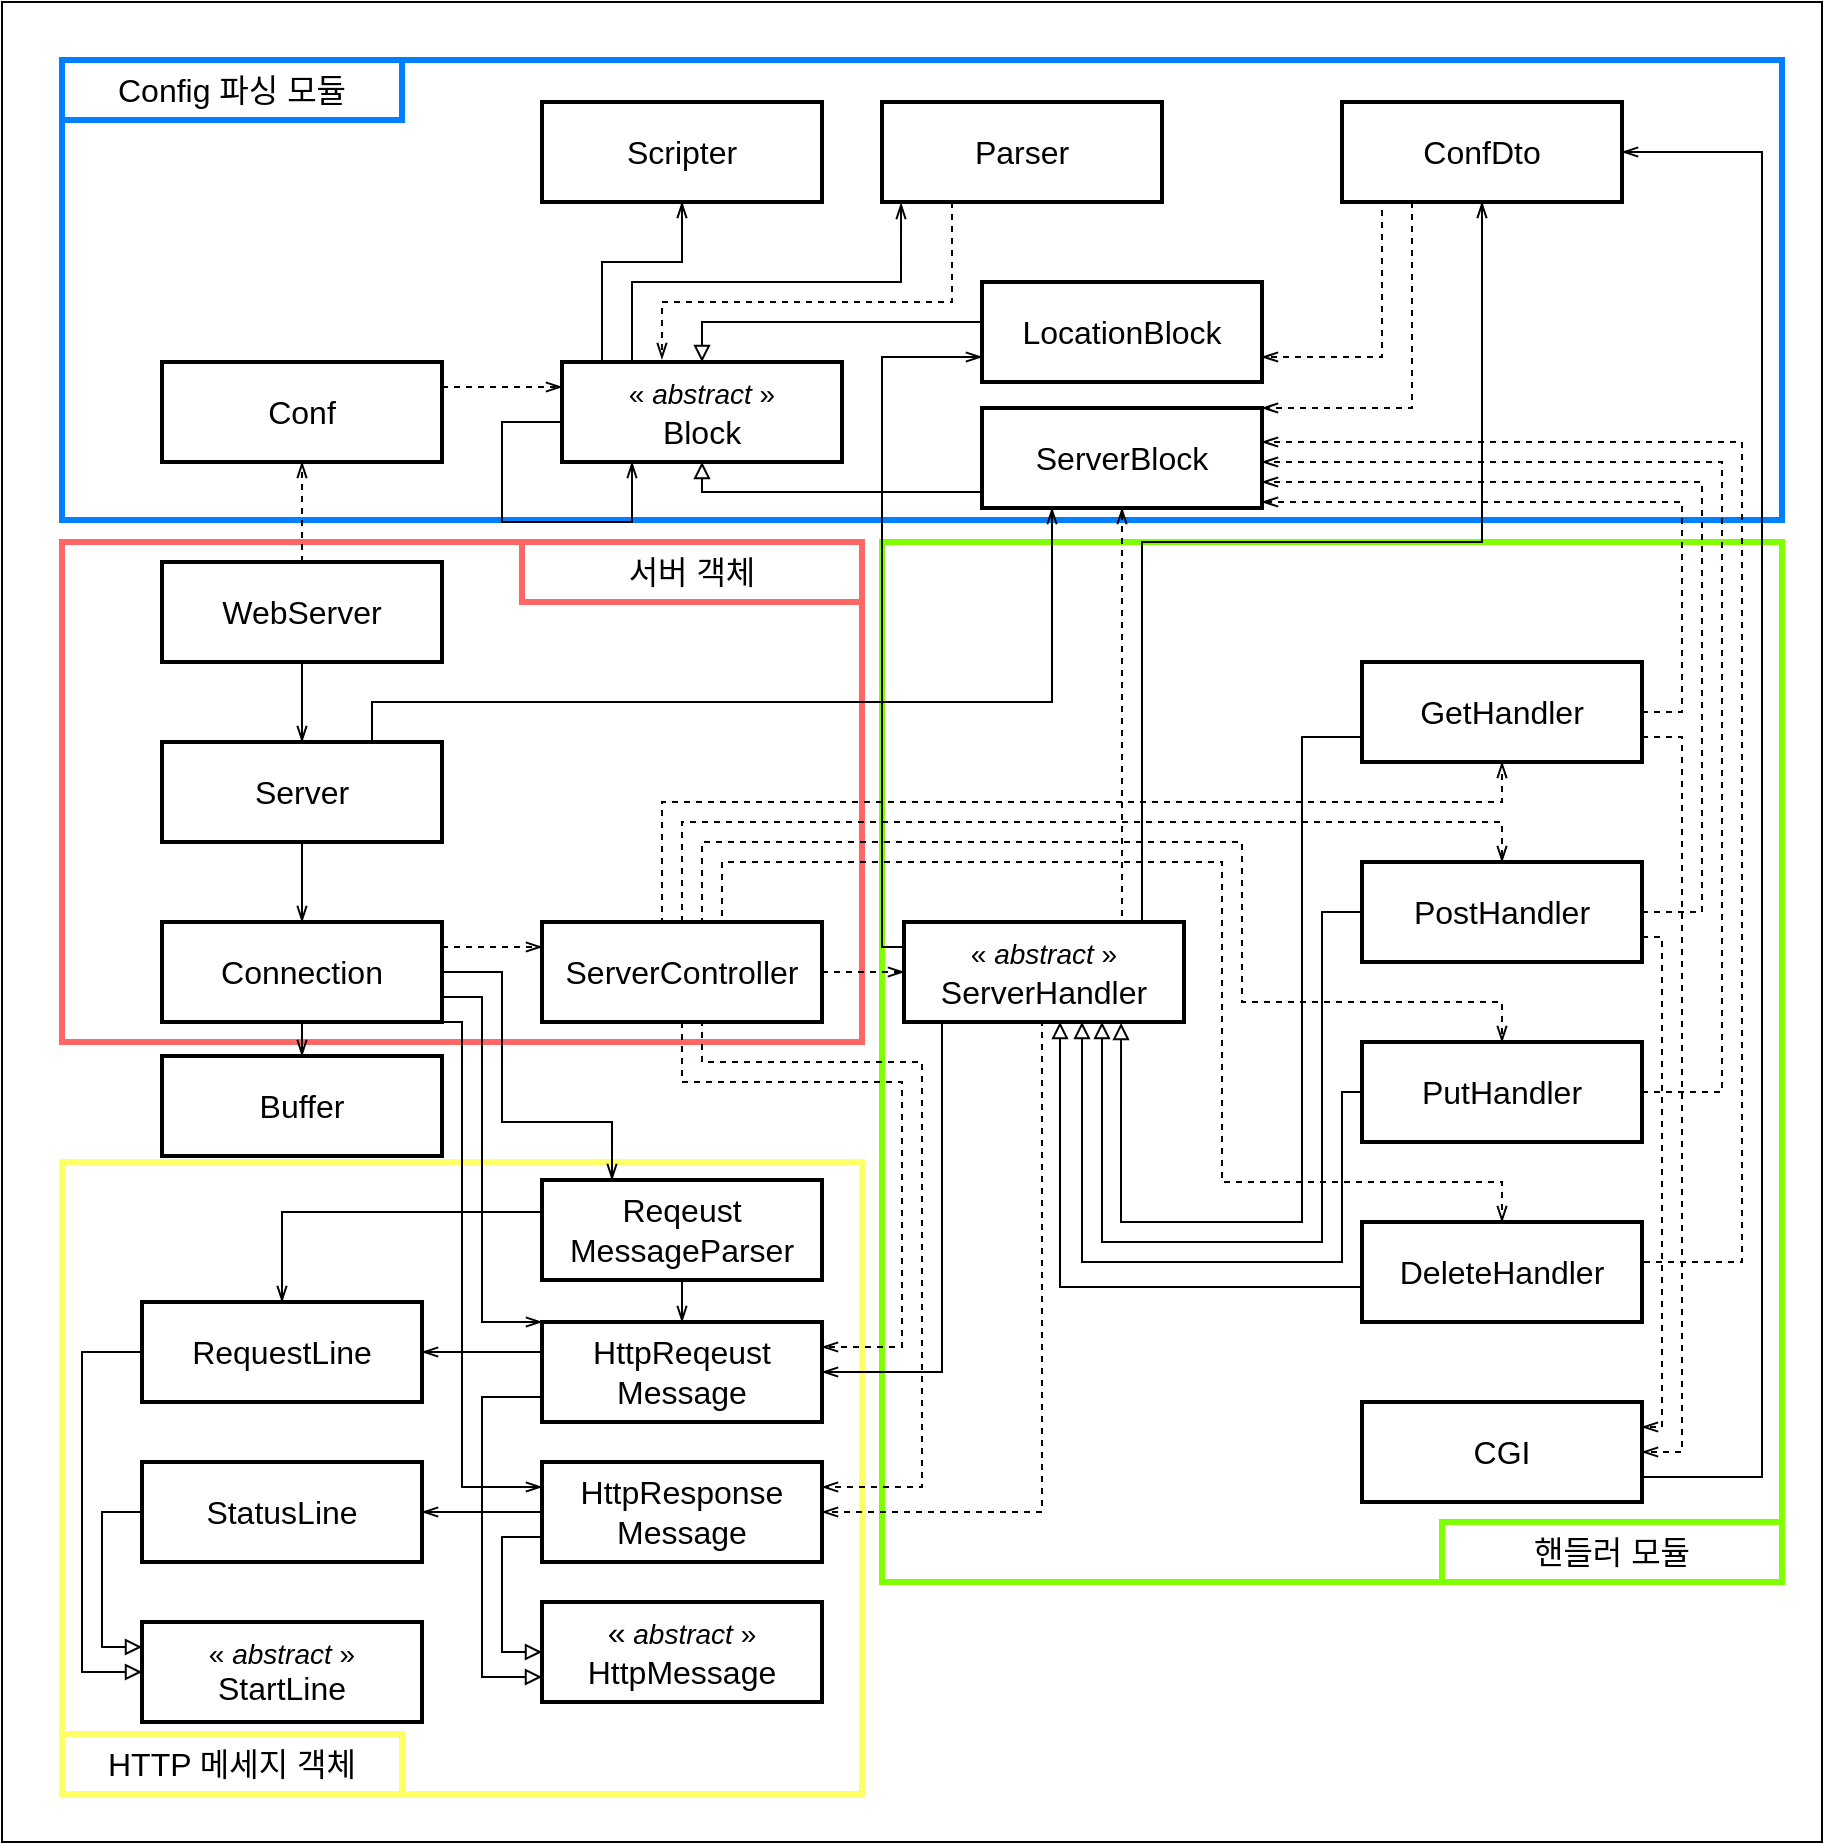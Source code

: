 <mxfile version="21.3.7" type="device" pages="6">
  <diagram id="e2as9ClUT68EDPKNA3-T" name="Server System">
    <mxGraphModel dx="2497" dy="945" grid="1" gridSize="10" guides="1" tooltips="1" connect="1" arrows="1" fold="1" page="1" pageScale="1" pageWidth="850" pageHeight="1100" math="0" shadow="0">
      <root>
        <mxCell id="0" />
        <mxCell id="1" parent="0" />
        <mxCell id="RoWwDR9fTfVt-Aj3Rb6O-17" value="" style="rounded=0;whiteSpace=wrap;html=1;" parent="1" vertex="1">
          <mxGeometry x="-370" y="30" width="910" height="920" as="geometry" />
        </mxCell>
        <mxCell id="RoWwDR9fTfVt-Aj3Rb6O-10" value="" style="rounded=0;whiteSpace=wrap;html=1;strokeColor=#FF6666;strokeWidth=3;" parent="1" vertex="1">
          <mxGeometry x="-340" y="300" width="400" height="250" as="geometry" />
        </mxCell>
        <mxCell id="RoWwDR9fTfVt-Aj3Rb6O-9" value="" style="rounded=0;whiteSpace=wrap;html=1;strokeColor=#FFFF66;strokeWidth=3;" parent="1" vertex="1">
          <mxGeometry x="-340" y="610" width="400" height="316" as="geometry" />
        </mxCell>
        <mxCell id="RoWwDR9fTfVt-Aj3Rb6O-8" value="" style="rounded=0;whiteSpace=wrap;html=1;strokeColor=#80FF00;strokeWidth=3;" parent="1" vertex="1">
          <mxGeometry x="70" y="300" width="450" height="520" as="geometry" />
        </mxCell>
        <mxCell id="RoWwDR9fTfVt-Aj3Rb6O-6" value="" style="rounded=0;whiteSpace=wrap;html=1;strokeColor=#007FFF;strokeWidth=3;" parent="1" vertex="1">
          <mxGeometry x="-340" y="59" width="860" height="230" as="geometry" />
        </mxCell>
        <mxCell id="prihWgS0CbZSKoyoann2-59" style="edgeStyle=orthogonalEdgeStyle;rounded=0;orthogonalLoop=1;jettySize=auto;html=1;exitX=0.5;exitY=0;exitDx=0;exitDy=0;entryX=0.5;entryY=1;entryDx=0;entryDy=0;dashed=1;endArrow=openThin;endFill=0;" parent="1" source="lW4zWfnwse6MtHqTM9eg-1" target="lW4zWfnwse6MtHqTM9eg-3" edge="1">
          <mxGeometry relative="1" as="geometry">
            <Array as="points" />
          </mxGeometry>
        </mxCell>
        <mxCell id="prihWgS0CbZSKoyoann2-64" style="edgeStyle=orthogonalEdgeStyle;rounded=0;orthogonalLoop=1;jettySize=auto;html=1;exitX=0.5;exitY=1;exitDx=0;exitDy=0;entryX=0.5;entryY=0;entryDx=0;entryDy=0;endArrow=openThin;endFill=0;" parent="1" source="lW4zWfnwse6MtHqTM9eg-1" target="lW4zWfnwse6MtHqTM9eg-2" edge="1">
          <mxGeometry relative="1" as="geometry" />
        </mxCell>
        <mxCell id="lW4zWfnwse6MtHqTM9eg-1" value="WebServer" style="rounded=0;whiteSpace=wrap;html=1;strokeWidth=2;fontSize=16;" parent="1" vertex="1">
          <mxGeometry x="-290" y="310" width="140" height="50" as="geometry" />
        </mxCell>
        <mxCell id="lW4zWfnwse6MtHqTM9eg-19" style="edgeStyle=orthogonalEdgeStyle;rounded=0;orthogonalLoop=1;jettySize=auto;html=1;exitX=0.5;exitY=1;exitDx=0;exitDy=0;entryX=0.5;entryY=0;entryDx=0;entryDy=0;endArrow=openThin;endFill=0;strokeWidth=1;" parent="1" source="lW4zWfnwse6MtHqTM9eg-2" target="lW4zWfnwse6MtHqTM9eg-15" edge="1">
          <mxGeometry relative="1" as="geometry" />
        </mxCell>
        <mxCell id="prihWgS0CbZSKoyoann2-66" style="edgeStyle=orthogonalEdgeStyle;rounded=0;orthogonalLoop=1;jettySize=auto;html=1;exitX=0.75;exitY=0;exitDx=0;exitDy=0;entryX=0.25;entryY=1;entryDx=0;entryDy=0;endArrow=openThin;endFill=0;" parent="1" source="lW4zWfnwse6MtHqTM9eg-2" target="lW4zWfnwse6MtHqTM9eg-4" edge="1">
          <mxGeometry relative="1" as="geometry">
            <Array as="points">
              <mxPoint x="-185" y="380" />
              <mxPoint x="155" y="380" />
            </Array>
          </mxGeometry>
        </mxCell>
        <mxCell id="lW4zWfnwse6MtHqTM9eg-2" value="Server" style="rounded=0;whiteSpace=wrap;html=1;strokeWidth=2;fontSize=16;" parent="1" vertex="1">
          <mxGeometry x="-290" y="400" width="140" height="50" as="geometry" />
        </mxCell>
        <mxCell id="prihWgS0CbZSKoyoann2-102" style="edgeStyle=orthogonalEdgeStyle;rounded=0;orthogonalLoop=1;jettySize=auto;html=1;exitX=1;exitY=0.25;exitDx=0;exitDy=0;entryX=0;entryY=0.25;entryDx=0;entryDy=0;dashed=1;endArrow=openThin;endFill=0;" parent="1" source="lW4zWfnwse6MtHqTM9eg-3" target="lW4zWfnwse6MtHqTM9eg-5" edge="1">
          <mxGeometry relative="1" as="geometry" />
        </mxCell>
        <mxCell id="lW4zWfnwse6MtHqTM9eg-3" value="Conf" style="rounded=0;whiteSpace=wrap;html=1;strokeWidth=2;fontSize=16;" parent="1" vertex="1">
          <mxGeometry x="-290" y="210" width="140" height="50" as="geometry" />
        </mxCell>
        <mxCell id="prihWgS0CbZSKoyoann2-57" style="edgeStyle=orthogonalEdgeStyle;rounded=0;orthogonalLoop=1;jettySize=auto;html=1;exitX=0;exitY=0.5;exitDx=0;exitDy=0;entryX=0.5;entryY=1;entryDx=0;entryDy=0;endArrow=block;endFill=0;" parent="1" source="lW4zWfnwse6MtHqTM9eg-4" target="lW4zWfnwse6MtHqTM9eg-5" edge="1">
          <mxGeometry relative="1" as="geometry">
            <Array as="points">
              <mxPoint x="-20" y="275" />
            </Array>
          </mxGeometry>
        </mxCell>
        <mxCell id="lW4zWfnwse6MtHqTM9eg-4" value="ServerBlock" style="rounded=0;whiteSpace=wrap;html=1;strokeWidth=2;fontSize=16;" parent="1" vertex="1">
          <mxGeometry x="120" y="233" width="140" height="50" as="geometry" />
        </mxCell>
        <mxCell id="prihWgS0CbZSKoyoann2-62" style="edgeStyle=orthogonalEdgeStyle;rounded=0;orthogonalLoop=1;jettySize=auto;html=1;exitX=0;exitY=0;exitDx=0;exitDy=0;entryX=0.5;entryY=1;entryDx=0;entryDy=0;endArrow=openThin;endFill=0;" parent="1" source="lW4zWfnwse6MtHqTM9eg-5" target="lW4zWfnwse6MtHqTM9eg-8" edge="1">
          <mxGeometry relative="1" as="geometry">
            <Array as="points">
              <mxPoint x="-70" y="210" />
              <mxPoint x="-70" y="160" />
              <mxPoint x="-30" y="160" />
            </Array>
          </mxGeometry>
        </mxCell>
        <mxCell id="prihWgS0CbZSKoyoann2-63" style="edgeStyle=orthogonalEdgeStyle;rounded=0;orthogonalLoop=1;jettySize=auto;html=1;exitX=0.25;exitY=0;exitDx=0;exitDy=0;endArrow=openThin;endFill=0;entryX=0.068;entryY=1.01;entryDx=0;entryDy=0;entryPerimeter=0;" parent="1" source="lW4zWfnwse6MtHqTM9eg-5" target="lW4zWfnwse6MtHqTM9eg-6" edge="1">
          <mxGeometry relative="1" as="geometry">
            <mxPoint x="110" y="131" as="targetPoint" />
            <Array as="points">
              <mxPoint x="-55" y="170" />
              <mxPoint x="80" y="170" />
            </Array>
          </mxGeometry>
        </mxCell>
        <mxCell id="lW4zWfnwse6MtHqTM9eg-5" value="&lt;font style=&quot;border-color: var(--border-color); font-size: 14px;&quot;&gt;«&lt;i style=&quot;border-color: var(--border-color);&quot;&gt;&amp;nbsp;abstract&amp;nbsp;&lt;/i&gt;»&lt;/font&gt;&lt;br style=&quot;border-color: var(--border-color); font-size: 12px;&quot;&gt;Block" style="rounded=0;whiteSpace=wrap;html=1;strokeWidth=2;fontSize=16;" parent="1" vertex="1">
          <mxGeometry x="-90" y="210" width="140" height="50" as="geometry" />
        </mxCell>
        <mxCell id="prihWgS0CbZSKoyoann2-79" style="edgeStyle=orthogonalEdgeStyle;rounded=0;orthogonalLoop=1;jettySize=auto;html=1;exitX=0.25;exitY=1;exitDx=0;exitDy=0;entryX=0.357;entryY=-0.03;entryDx=0;entryDy=0;entryPerimeter=0;dashed=1;endArrow=openThin;endFill=0;" parent="1" source="lW4zWfnwse6MtHqTM9eg-6" target="lW4zWfnwse6MtHqTM9eg-5" edge="1">
          <mxGeometry relative="1" as="geometry">
            <Array as="points">
              <mxPoint x="105" y="180" />
              <mxPoint x="-40" y="180" />
            </Array>
          </mxGeometry>
        </mxCell>
        <mxCell id="lW4zWfnwse6MtHqTM9eg-6" value="Parser" style="rounded=0;whiteSpace=wrap;html=1;strokeWidth=2;fontSize=16;" parent="1" vertex="1">
          <mxGeometry x="70" y="80" width="140" height="50" as="geometry" />
        </mxCell>
        <mxCell id="prihWgS0CbZSKoyoann2-58" style="edgeStyle=orthogonalEdgeStyle;rounded=0;orthogonalLoop=1;jettySize=auto;html=1;exitX=0;exitY=0.5;exitDx=0;exitDy=0;entryX=0.5;entryY=0;entryDx=0;entryDy=0;endArrow=block;endFill=0;" parent="1" source="lW4zWfnwse6MtHqTM9eg-7" target="lW4zWfnwse6MtHqTM9eg-5" edge="1">
          <mxGeometry relative="1" as="geometry">
            <Array as="points">
              <mxPoint x="150" y="190" />
              <mxPoint x="20" y="190" />
            </Array>
          </mxGeometry>
        </mxCell>
        <mxCell id="lW4zWfnwse6MtHqTM9eg-7" value="LocationBlock" style="rounded=0;whiteSpace=wrap;html=1;strokeWidth=2;fontSize=16;" parent="1" vertex="1">
          <mxGeometry x="120" y="170" width="140" height="50" as="geometry" />
        </mxCell>
        <mxCell id="lW4zWfnwse6MtHqTM9eg-8" value="Scripter" style="rounded=0;whiteSpace=wrap;html=1;strokeWidth=2;fontSize=16;" parent="1" vertex="1">
          <mxGeometry x="-100" y="80" width="140" height="50" as="geometry" />
        </mxCell>
        <mxCell id="prihWgS0CbZSKoyoann2-32" style="edgeStyle=orthogonalEdgeStyle;rounded=0;orthogonalLoop=1;jettySize=auto;html=1;exitX=0;exitY=0.75;exitDx=0;exitDy=0;entryX=1;entryY=0.5;entryDx=0;entryDy=0;endArrow=openThin;endFill=0;" parent="1" source="lW4zWfnwse6MtHqTM9eg-9" target="lW4zWfnwse6MtHqTM9eg-25" edge="1">
          <mxGeometry relative="1" as="geometry">
            <Array as="points">
              <mxPoint x="100" y="528" />
              <mxPoint x="100" y="715" />
            </Array>
          </mxGeometry>
        </mxCell>
        <mxCell id="prihWgS0CbZSKoyoann2-33" style="edgeStyle=orthogonalEdgeStyle;rounded=0;orthogonalLoop=1;jettySize=auto;html=1;exitX=0.5;exitY=1;exitDx=0;exitDy=0;entryX=1;entryY=0.5;entryDx=0;entryDy=0;dashed=1;endArrow=openThin;endFill=0;" parent="1" source="lW4zWfnwse6MtHqTM9eg-9" target="lW4zWfnwse6MtHqTM9eg-26" edge="1">
          <mxGeometry relative="1" as="geometry">
            <Array as="points">
              <mxPoint x="150" y="540" />
              <mxPoint x="150" y="785" />
            </Array>
          </mxGeometry>
        </mxCell>
        <mxCell id="prihWgS0CbZSKoyoann2-80" style="edgeStyle=orthogonalEdgeStyle;rounded=0;orthogonalLoop=1;jettySize=auto;html=1;exitX=0.5;exitY=0;exitDx=0;exitDy=0;entryX=0.5;entryY=1;entryDx=0;entryDy=0;endArrow=openThin;endFill=0;dashed=1;" parent="1" source="lW4zWfnwse6MtHqTM9eg-9" target="lW4zWfnwse6MtHqTM9eg-4" edge="1">
          <mxGeometry relative="1" as="geometry">
            <Array as="points">
              <mxPoint x="190" y="370" />
              <mxPoint x="190" y="370" />
            </Array>
          </mxGeometry>
        </mxCell>
        <mxCell id="prihWgS0CbZSKoyoann2-81" style="edgeStyle=orthogonalEdgeStyle;rounded=0;orthogonalLoop=1;jettySize=auto;html=1;exitX=0;exitY=0.25;exitDx=0;exitDy=0;entryX=0;entryY=0.75;entryDx=0;entryDy=0;endArrow=openThin;endFill=0;" parent="1" source="lW4zWfnwse6MtHqTM9eg-9" target="lW4zWfnwse6MtHqTM9eg-7" edge="1">
          <mxGeometry relative="1" as="geometry">
            <Array as="points">
              <mxPoint x="70" y="503" />
              <mxPoint x="70" y="208" />
            </Array>
          </mxGeometry>
        </mxCell>
        <mxCell id="13FKUq_iqCEOvI3YUUvD-4" style="edgeStyle=orthogonalEdgeStyle;rounded=0;orthogonalLoop=1;jettySize=auto;html=1;exitX=1;exitY=0;exitDx=0;exitDy=0;entryX=0.5;entryY=1;entryDx=0;entryDy=0;endArrow=openThin;endFill=0;" edge="1" parent="1" source="lW4zWfnwse6MtHqTM9eg-9" target="13FKUq_iqCEOvI3YUUvD-3">
          <mxGeometry relative="1" as="geometry">
            <Array as="points">
              <mxPoint x="200" y="490" />
              <mxPoint x="200" y="300" />
              <mxPoint x="370" y="300" />
            </Array>
          </mxGeometry>
        </mxCell>
        <mxCell id="lW4zWfnwse6MtHqTM9eg-9" value="&lt;font style=&quot;border-color: var(--border-color); font-size: 14px;&quot;&gt;«&lt;i style=&quot;border-color: var(--border-color);&quot;&gt;&amp;nbsp;abstract&amp;nbsp;&lt;/i&gt;»&lt;/font&gt;&lt;br style=&quot;border-color: var(--border-color); font-size: 12px;&quot;&gt;&lt;font style=&quot;border-color: var(--border-color);&quot;&gt;ServerHandler&lt;/font&gt;" style="rounded=0;whiteSpace=wrap;html=1;strokeWidth=2;fontSize=16;" parent="1" vertex="1">
          <mxGeometry x="81" y="490" width="140" height="50" as="geometry" />
        </mxCell>
        <mxCell id="prihWgS0CbZSKoyoann2-74" style="edgeStyle=orthogonalEdgeStyle;rounded=0;orthogonalLoop=1;jettySize=auto;html=1;exitX=1;exitY=0.5;exitDx=0;exitDy=0;dashed=1;endArrow=openThin;endFill=0;" parent="1" source="lW4zWfnwse6MtHqTM9eg-10" edge="1">
          <mxGeometry relative="1" as="geometry">
            <mxPoint x="260" y="280" as="targetPoint" />
            <Array as="points">
              <mxPoint x="470" y="385" />
              <mxPoint x="470" y="280" />
              <mxPoint x="260" y="280" />
            </Array>
          </mxGeometry>
        </mxCell>
        <mxCell id="prihWgS0CbZSKoyoann2-83" style="edgeStyle=orthogonalEdgeStyle;rounded=0;orthogonalLoop=1;jettySize=auto;html=1;exitX=0;exitY=0.75;exitDx=0;exitDy=0;entryX=0.618;entryY=1.01;entryDx=0;entryDy=0;endArrow=block;endFill=0;entryPerimeter=0;" parent="1" source="lW4zWfnwse6MtHqTM9eg-10" edge="1">
          <mxGeometry relative="1" as="geometry">
            <mxPoint x="293" y="385" as="sourcePoint" />
            <mxPoint x="189.52" y="540.5" as="targetPoint" />
            <Array as="points">
              <mxPoint x="280" y="398" />
              <mxPoint x="280" y="640" />
              <mxPoint x="190" y="640" />
            </Array>
          </mxGeometry>
        </mxCell>
        <mxCell id="prihWgS0CbZSKoyoann2-106" style="edgeStyle=orthogonalEdgeStyle;rounded=0;orthogonalLoop=1;jettySize=auto;html=1;exitX=1;exitY=0.75;exitDx=0;exitDy=0;entryX=1;entryY=0.5;entryDx=0;entryDy=0;dashed=1;endArrow=openThin;endFill=0;" parent="1" source="lW4zWfnwse6MtHqTM9eg-10" target="prihWgS0CbZSKoyoann2-103" edge="1">
          <mxGeometry relative="1" as="geometry" />
        </mxCell>
        <mxCell id="lW4zWfnwse6MtHqTM9eg-10" value="GetHandler" style="rounded=0;whiteSpace=wrap;html=1;strokeWidth=2;fontSize=16;" parent="1" vertex="1">
          <mxGeometry x="310" y="360" width="140" height="50" as="geometry" />
        </mxCell>
        <mxCell id="prihWgS0CbZSKoyoann2-75" style="edgeStyle=orthogonalEdgeStyle;rounded=0;orthogonalLoop=1;jettySize=auto;html=1;exitX=1;exitY=0.5;exitDx=0;exitDy=0;dashed=1;endArrow=openThin;endFill=0;" parent="1" source="lW4zWfnwse6MtHqTM9eg-11" edge="1">
          <mxGeometry relative="1" as="geometry">
            <mxPoint x="260" y="270" as="targetPoint" />
            <Array as="points">
              <mxPoint x="480" y="485" />
              <mxPoint x="480" y="270" />
              <mxPoint x="260" y="270" />
            </Array>
          </mxGeometry>
        </mxCell>
        <mxCell id="prihWgS0CbZSKoyoann2-84" style="edgeStyle=orthogonalEdgeStyle;rounded=0;orthogonalLoop=1;jettySize=auto;html=1;exitX=0;exitY=0.5;exitDx=0;exitDy=0;entryX=0.5;entryY=1;entryDx=0;entryDy=0;endArrow=block;endFill=0;" parent="1" source="lW4zWfnwse6MtHqTM9eg-11" edge="1">
          <mxGeometry relative="1" as="geometry">
            <mxPoint x="300" y="485" as="sourcePoint" />
            <mxPoint x="180" y="540" as="targetPoint" />
            <Array as="points">
              <mxPoint x="290" y="485" />
              <mxPoint x="290" y="650" />
              <mxPoint x="180" y="650" />
            </Array>
          </mxGeometry>
        </mxCell>
        <mxCell id="prihWgS0CbZSKoyoann2-104" style="edgeStyle=orthogonalEdgeStyle;rounded=0;orthogonalLoop=1;jettySize=auto;html=1;exitX=1;exitY=0.75;exitDx=0;exitDy=0;entryX=1;entryY=0.25;entryDx=0;entryDy=0;dashed=1;endArrow=openThin;endFill=0;" parent="1" source="lW4zWfnwse6MtHqTM9eg-11" target="prihWgS0CbZSKoyoann2-103" edge="1">
          <mxGeometry relative="1" as="geometry">
            <Array as="points">
              <mxPoint x="460" y="498" />
              <mxPoint x="460" y="743" />
            </Array>
          </mxGeometry>
        </mxCell>
        <mxCell id="lW4zWfnwse6MtHqTM9eg-11" value="PostHandler" style="rounded=0;whiteSpace=wrap;html=1;strokeWidth=2;fontSize=16;" parent="1" vertex="1">
          <mxGeometry x="310" y="460" width="140" height="50" as="geometry" />
        </mxCell>
        <mxCell id="prihWgS0CbZSKoyoann2-76" style="edgeStyle=orthogonalEdgeStyle;rounded=0;orthogonalLoop=1;jettySize=auto;html=1;exitX=1;exitY=0.5;exitDx=0;exitDy=0;dashed=1;endArrow=openThin;endFill=0;" parent="1" source="lW4zWfnwse6MtHqTM9eg-12" edge="1">
          <mxGeometry relative="1" as="geometry">
            <Array as="points">
              <mxPoint x="490" y="575" />
              <mxPoint x="490" y="260" />
              <mxPoint x="260" y="260" />
            </Array>
            <mxPoint x="260" y="260" as="targetPoint" />
          </mxGeometry>
        </mxCell>
        <mxCell id="prihWgS0CbZSKoyoann2-85" style="edgeStyle=orthogonalEdgeStyle;rounded=0;orthogonalLoop=1;jettySize=auto;html=1;exitX=0;exitY=0.5;exitDx=0;exitDy=0;endArrow=block;endFill=0;" parent="1" source="lW4zWfnwse6MtHqTM9eg-12" edge="1">
          <mxGeometry relative="1" as="geometry">
            <mxPoint x="170" y="540" as="targetPoint" />
            <Array as="points">
              <mxPoint x="300" y="575" />
              <mxPoint x="300" y="660" />
              <mxPoint x="170" y="660" />
            </Array>
          </mxGeometry>
        </mxCell>
        <mxCell id="lW4zWfnwse6MtHqTM9eg-12" value="PutHandler" style="rounded=0;whiteSpace=wrap;html=1;strokeWidth=2;fontSize=16;" parent="1" vertex="1">
          <mxGeometry x="310" y="550" width="140" height="50" as="geometry" />
        </mxCell>
        <mxCell id="prihWgS0CbZSKoyoann2-77" style="edgeStyle=orthogonalEdgeStyle;rounded=0;orthogonalLoop=1;jettySize=auto;html=1;exitX=1;exitY=0.5;exitDx=0;exitDy=0;dashed=1;endArrow=openThin;endFill=0;" parent="1" source="lW4zWfnwse6MtHqTM9eg-13" edge="1">
          <mxGeometry relative="1" as="geometry">
            <Array as="points">
              <mxPoint x="450" y="660" />
              <mxPoint x="500" y="660" />
              <mxPoint x="500" y="250" />
              <mxPoint x="260" y="250" />
            </Array>
            <mxPoint x="260" y="250" as="targetPoint" />
          </mxGeometry>
        </mxCell>
        <mxCell id="prihWgS0CbZSKoyoann2-86" style="edgeStyle=orthogonalEdgeStyle;rounded=0;orthogonalLoop=1;jettySize=auto;html=1;exitX=0;exitY=0.75;exitDx=0;exitDy=0;entryX=0.25;entryY=1;entryDx=0;entryDy=0;endArrow=block;endFill=0;" parent="1" edge="1">
          <mxGeometry relative="1" as="geometry">
            <mxPoint x="314" y="672.5" as="sourcePoint" />
            <mxPoint x="159" y="540" as="targetPoint" />
            <Array as="points">
              <mxPoint x="159" y="673" />
            </Array>
          </mxGeometry>
        </mxCell>
        <mxCell id="lW4zWfnwse6MtHqTM9eg-13" value="DeleteHandler" style="rounded=0;whiteSpace=wrap;html=1;strokeWidth=2;fontSize=16;" parent="1" vertex="1">
          <mxGeometry x="310" y="640" width="140" height="50" as="geometry" />
        </mxCell>
        <mxCell id="prihWgS0CbZSKoyoann2-18" style="edgeStyle=orthogonalEdgeStyle;rounded=0;orthogonalLoop=1;jettySize=auto;html=1;exitX=0.5;exitY=1;exitDx=0;exitDy=0;entryX=1;entryY=0.25;entryDx=0;entryDy=0;dashed=1;endArrow=openThin;endFill=0;" parent="1" source="lW4zWfnwse6MtHqTM9eg-14" target="lW4zWfnwse6MtHqTM9eg-25" edge="1">
          <mxGeometry relative="1" as="geometry">
            <Array as="points">
              <mxPoint x="-30" y="570" />
              <mxPoint x="80" y="570" />
              <mxPoint x="80" y="703" />
            </Array>
          </mxGeometry>
        </mxCell>
        <mxCell id="prihWgS0CbZSKoyoann2-19" style="edgeStyle=orthogonalEdgeStyle;rounded=0;orthogonalLoop=1;jettySize=auto;html=1;exitX=0.75;exitY=1;exitDx=0;exitDy=0;entryX=1;entryY=0.25;entryDx=0;entryDy=0;dashed=1;endArrow=openThin;endFill=0;" parent="1" source="lW4zWfnwse6MtHqTM9eg-14" target="lW4zWfnwse6MtHqTM9eg-26" edge="1">
          <mxGeometry relative="1" as="geometry">
            <Array as="points">
              <mxPoint x="-20" y="540" />
              <mxPoint x="-20" y="560" />
              <mxPoint x="90" y="560" />
              <mxPoint x="90" y="773" />
            </Array>
          </mxGeometry>
        </mxCell>
        <mxCell id="prihWgS0CbZSKoyoann2-20" style="edgeStyle=orthogonalEdgeStyle;rounded=0;orthogonalLoop=1;jettySize=auto;html=1;exitX=1;exitY=0.5;exitDx=0;exitDy=0;entryX=0;entryY=0.5;entryDx=0;entryDy=0;dashed=1;endArrow=openThin;endFill=0;" parent="1" source="lW4zWfnwse6MtHqTM9eg-14" target="lW4zWfnwse6MtHqTM9eg-9" edge="1">
          <mxGeometry relative="1" as="geometry" />
        </mxCell>
        <mxCell id="prihWgS0CbZSKoyoann2-95" style="edgeStyle=orthogonalEdgeStyle;rounded=0;orthogonalLoop=1;jettySize=auto;html=1;exitX=0.25;exitY=0;exitDx=0;exitDy=0;entryX=0.5;entryY=1;entryDx=0;entryDy=0;dashed=1;endArrow=openThin;endFill=0;" parent="1" source="lW4zWfnwse6MtHqTM9eg-14" target="lW4zWfnwse6MtHqTM9eg-10" edge="1">
          <mxGeometry relative="1" as="geometry">
            <Array as="points">
              <mxPoint x="-40" y="490" />
              <mxPoint x="-40" y="430" />
              <mxPoint x="380" y="430" />
            </Array>
          </mxGeometry>
        </mxCell>
        <mxCell id="prihWgS0CbZSKoyoann2-96" style="edgeStyle=orthogonalEdgeStyle;rounded=0;orthogonalLoop=1;jettySize=auto;html=1;exitX=0.5;exitY=0;exitDx=0;exitDy=0;entryX=0.5;entryY=0;entryDx=0;entryDy=0;dashed=1;endArrow=openThin;endFill=0;" parent="1" source="lW4zWfnwse6MtHqTM9eg-14" target="lW4zWfnwse6MtHqTM9eg-11" edge="1">
          <mxGeometry relative="1" as="geometry">
            <Array as="points">
              <mxPoint x="-30" y="490" />
              <mxPoint x="-30" y="440" />
              <mxPoint x="380" y="440" />
            </Array>
          </mxGeometry>
        </mxCell>
        <mxCell id="prihWgS0CbZSKoyoann2-97" style="edgeStyle=orthogonalEdgeStyle;rounded=0;orthogonalLoop=1;jettySize=auto;html=1;exitX=0.75;exitY=0;exitDx=0;exitDy=0;dashed=1;endArrow=openThin;endFill=0;" parent="1" source="lW4zWfnwse6MtHqTM9eg-14" target="lW4zWfnwse6MtHqTM9eg-12" edge="1">
          <mxGeometry relative="1" as="geometry">
            <Array as="points">
              <mxPoint x="-20" y="490" />
              <mxPoint x="-20" y="450" />
              <mxPoint x="250" y="450" />
              <mxPoint x="250" y="530" />
              <mxPoint x="380" y="530" />
            </Array>
          </mxGeometry>
        </mxCell>
        <mxCell id="prihWgS0CbZSKoyoann2-98" style="edgeStyle=orthogonalEdgeStyle;rounded=0;orthogonalLoop=1;jettySize=auto;html=1;exitX=0.75;exitY=0;exitDx=0;exitDy=0;dashed=1;endArrow=openThin;endFill=0;" parent="1" source="lW4zWfnwse6MtHqTM9eg-14" target="lW4zWfnwse6MtHqTM9eg-13" edge="1">
          <mxGeometry relative="1" as="geometry">
            <Array as="points">
              <mxPoint x="-10" y="490" />
              <mxPoint x="-10" y="460" />
              <mxPoint x="240" y="460" />
              <mxPoint x="240" y="620" />
              <mxPoint x="380" y="620" />
            </Array>
          </mxGeometry>
        </mxCell>
        <mxCell id="lW4zWfnwse6MtHqTM9eg-14" value="ServerController" style="rounded=0;whiteSpace=wrap;html=1;strokeWidth=2;fontSize=16;" parent="1" vertex="1">
          <mxGeometry x="-100" y="490" width="140" height="50" as="geometry" />
        </mxCell>
        <mxCell id="prihWgS0CbZSKoyoann2-13" style="edgeStyle=orthogonalEdgeStyle;rounded=0;orthogonalLoop=1;jettySize=auto;html=1;exitX=1;exitY=0.25;exitDx=0;exitDy=0;entryX=0;entryY=0.25;entryDx=0;entryDy=0;dashed=1;endArrow=openThin;endFill=0;" parent="1" source="lW4zWfnwse6MtHqTM9eg-15" target="lW4zWfnwse6MtHqTM9eg-14" edge="1">
          <mxGeometry relative="1" as="geometry" />
        </mxCell>
        <mxCell id="prihWgS0CbZSKoyoann2-17" style="edgeStyle=orthogonalEdgeStyle;rounded=0;orthogonalLoop=1;jettySize=auto;html=1;exitX=1;exitY=0.75;exitDx=0;exitDy=0;entryX=0;entryY=0;entryDx=0;entryDy=0;endArrow=openThin;endFill=0;" parent="1" source="lW4zWfnwse6MtHqTM9eg-15" target="lW4zWfnwse6MtHqTM9eg-25" edge="1">
          <mxGeometry relative="1" as="geometry">
            <Array as="points">
              <mxPoint x="-130" y="528" />
              <mxPoint x="-130" y="690" />
            </Array>
          </mxGeometry>
        </mxCell>
        <mxCell id="prihWgS0CbZSKoyoann2-78" style="edgeStyle=orthogonalEdgeStyle;rounded=0;orthogonalLoop=1;jettySize=auto;html=1;exitX=1;exitY=0.5;exitDx=0;exitDy=0;endArrow=openThin;endFill=0;entryX=0.25;entryY=0;entryDx=0;entryDy=0;" parent="1" source="lW4zWfnwse6MtHqTM9eg-15" edge="1" target="prihWgS0CbZSKoyoann2-99">
          <mxGeometry relative="1" as="geometry">
            <mxPoint x="-30" y="610" as="targetPoint" />
            <Array as="points">
              <mxPoint x="-120" y="515" />
              <mxPoint x="-120" y="590" />
              <mxPoint x="-65" y="590" />
            </Array>
          </mxGeometry>
        </mxCell>
        <mxCell id="13FKUq_iqCEOvI3YUUvD-12" style="edgeStyle=orthogonalEdgeStyle;rounded=0;orthogonalLoop=1;jettySize=auto;html=1;exitX=1;exitY=1;exitDx=0;exitDy=0;entryX=0;entryY=0.25;entryDx=0;entryDy=0;endArrow=openThin;endFill=0;" edge="1" parent="1" source="lW4zWfnwse6MtHqTM9eg-15" target="lW4zWfnwse6MtHqTM9eg-26">
          <mxGeometry relative="1" as="geometry">
            <Array as="points">
              <mxPoint x="-140" y="540" />
              <mxPoint x="-140" y="773" />
            </Array>
          </mxGeometry>
        </mxCell>
        <mxCell id="13FKUq_iqCEOvI3YUUvD-13" style="edgeStyle=orthogonalEdgeStyle;rounded=0;orthogonalLoop=1;jettySize=auto;html=1;exitX=0.5;exitY=1;exitDx=0;exitDy=0;entryX=0.5;entryY=0;entryDx=0;entryDy=0;endArrow=openThin;endFill=0;" edge="1" parent="1" source="lW4zWfnwse6MtHqTM9eg-15" target="13FKUq_iqCEOvI3YUUvD-11">
          <mxGeometry relative="1" as="geometry" />
        </mxCell>
        <mxCell id="lW4zWfnwse6MtHqTM9eg-15" value="Connection" style="rounded=0;whiteSpace=wrap;html=1;strokeWidth=2;fontSize=16;" parent="1" vertex="1">
          <mxGeometry x="-290" y="490" width="140" height="50" as="geometry" />
        </mxCell>
        <mxCell id="lW4zWfnwse6MtHqTM9eg-21" value="«&lt;i style=&quot;border-color: var(--border-color); font-size: 14px;&quot;&gt;&amp;nbsp;abstract&amp;nbsp;&lt;/i&gt;&lt;span style=&quot;font-size: 14px;&quot;&gt;»&lt;/span&gt;&lt;br&gt;HttpMessage" style="rounded=0;whiteSpace=wrap;html=1;strokeWidth=2;fontSize=16;" parent="1" vertex="1">
          <mxGeometry x="-100" y="830" width="140" height="50" as="geometry" />
        </mxCell>
        <mxCell id="prihWgS0CbZSKoyoann2-8" style="edgeStyle=orthogonalEdgeStyle;rounded=0;orthogonalLoop=1;jettySize=auto;html=1;exitX=0;exitY=0.5;exitDx=0;exitDy=0;entryX=0;entryY=0.5;entryDx=0;entryDy=0;endArrow=block;endFill=0;" parent="1" source="lW4zWfnwse6MtHqTM9eg-22" target="lW4zWfnwse6MtHqTM9eg-27" edge="1">
          <mxGeometry relative="1" as="geometry">
            <Array as="points">
              <mxPoint x="-330" y="705" />
              <mxPoint x="-330" y="865" />
            </Array>
          </mxGeometry>
        </mxCell>
        <mxCell id="lW4zWfnwse6MtHqTM9eg-22" value="RequestLine" style="rounded=0;whiteSpace=wrap;html=1;strokeWidth=2;fontSize=16;" parent="1" vertex="1">
          <mxGeometry x="-300" y="680" width="140" height="50" as="geometry" />
        </mxCell>
        <mxCell id="prihWgS0CbZSKoyoann2-10" style="edgeStyle=orthogonalEdgeStyle;rounded=0;orthogonalLoop=1;jettySize=auto;html=1;entryX=0;entryY=0.25;entryDx=0;entryDy=0;endArrow=block;endFill=0;exitX=0;exitY=0.5;exitDx=0;exitDy=0;" parent="1" source="lW4zWfnwse6MtHqTM9eg-24" target="lW4zWfnwse6MtHqTM9eg-27" edge="1">
          <mxGeometry relative="1" as="geometry">
            <mxPoint x="-330" y="785" as="sourcePoint" />
            <Array as="points">
              <mxPoint x="-320" y="785" />
              <mxPoint x="-320" y="853" />
            </Array>
          </mxGeometry>
        </mxCell>
        <mxCell id="lW4zWfnwse6MtHqTM9eg-24" value="StatusLine" style="rounded=0;whiteSpace=wrap;html=1;strokeWidth=2;fontSize=16;" parent="1" vertex="1">
          <mxGeometry x="-300" y="760" width="140" height="50" as="geometry" />
        </mxCell>
        <mxCell id="lW4zWfnwse6MtHqTM9eg-31" style="edgeStyle=orthogonalEdgeStyle;rounded=0;orthogonalLoop=1;jettySize=auto;html=1;exitX=0;exitY=0.5;exitDx=0;exitDy=0;endArrow=openThin;endFill=0;entryX=1;entryY=0.5;entryDx=0;entryDy=0;" parent="1" source="lW4zWfnwse6MtHqTM9eg-25" target="lW4zWfnwse6MtHqTM9eg-22" edge="1">
          <mxGeometry relative="1" as="geometry">
            <mxPoint x="-160" y="710" as="targetPoint" />
            <Array as="points">
              <mxPoint x="-100" y="705" />
            </Array>
          </mxGeometry>
        </mxCell>
        <mxCell id="prihWgS0CbZSKoyoann2-16" style="edgeStyle=orthogonalEdgeStyle;rounded=0;orthogonalLoop=1;jettySize=auto;html=1;exitX=0;exitY=0.75;exitDx=0;exitDy=0;entryX=0;entryY=0.75;entryDx=0;entryDy=0;endArrow=block;endFill=0;" parent="1" source="lW4zWfnwse6MtHqTM9eg-25" target="lW4zWfnwse6MtHqTM9eg-21" edge="1">
          <mxGeometry relative="1" as="geometry">
            <Array as="points">
              <mxPoint x="-130" y="728" />
              <mxPoint x="-130" y="868" />
            </Array>
          </mxGeometry>
        </mxCell>
        <mxCell id="lW4zWfnwse6MtHqTM9eg-25" value="HttpReqeust&lt;br&gt;Message" style="rounded=0;whiteSpace=wrap;html=1;strokeWidth=2;fontSize=16;" parent="1" vertex="1">
          <mxGeometry x="-100" y="690" width="140" height="50" as="geometry" />
        </mxCell>
        <mxCell id="lW4zWfnwse6MtHqTM9eg-32" style="edgeStyle=orthogonalEdgeStyle;rounded=0;orthogonalLoop=1;jettySize=auto;html=1;exitX=0;exitY=0.5;exitDx=0;exitDy=0;entryX=1;entryY=0.5;entryDx=0;entryDy=0;endArrow=openThin;endFill=0;" parent="1" source="lW4zWfnwse6MtHqTM9eg-26" target="lW4zWfnwse6MtHqTM9eg-24" edge="1">
          <mxGeometry relative="1" as="geometry" />
        </mxCell>
        <mxCell id="prihWgS0CbZSKoyoann2-65" style="edgeStyle=orthogonalEdgeStyle;rounded=0;orthogonalLoop=1;jettySize=auto;html=1;exitX=0;exitY=0.75;exitDx=0;exitDy=0;entryX=0;entryY=0.5;entryDx=0;entryDy=0;endArrow=block;endFill=0;" parent="1" source="lW4zWfnwse6MtHqTM9eg-26" target="lW4zWfnwse6MtHqTM9eg-21" edge="1">
          <mxGeometry relative="1" as="geometry">
            <Array as="points">
              <mxPoint x="-120" y="798" />
              <mxPoint x="-120" y="855" />
            </Array>
          </mxGeometry>
        </mxCell>
        <mxCell id="lW4zWfnwse6MtHqTM9eg-26" value="HttpResponse&lt;br&gt;Message" style="rounded=0;whiteSpace=wrap;html=1;strokeWidth=2;fontSize=16;" parent="1" vertex="1">
          <mxGeometry x="-100" y="760" width="140" height="50" as="geometry" />
        </mxCell>
        <mxCell id="lW4zWfnwse6MtHqTM9eg-27" value="&lt;font style=&quot;font-size: 14px;&quot;&gt;«&lt;i style=&quot;border-color: var(--border-color);&quot;&gt;&amp;nbsp;abstract&amp;nbsp;&lt;/i&gt;»&lt;/font&gt;&lt;br&gt;&lt;font style=&quot;font-size: 16px;&quot;&gt;StartLine&lt;/font&gt;" style="html=1;whiteSpace=wrap;strokeWidth=2;" parent="1" vertex="1">
          <mxGeometry x="-300" y="840" width="140" height="50" as="geometry" />
        </mxCell>
        <mxCell id="prihWgS0CbZSKoyoann2-68" style="edgeStyle=orthogonalEdgeStyle;rounded=0;orthogonalLoop=1;jettySize=auto;html=1;exitX=0;exitY=0.75;exitDx=0;exitDy=0;entryX=0.25;entryY=1;entryDx=0;entryDy=0;endArrow=openThin;endFill=0;" parent="1" source="lW4zWfnwse6MtHqTM9eg-5" target="lW4zWfnwse6MtHqTM9eg-5" edge="1">
          <mxGeometry relative="1" as="geometry">
            <Array as="points">
              <mxPoint x="-90" y="240" />
              <mxPoint x="-120" y="240" />
              <mxPoint x="-120" y="290" />
              <mxPoint x="-55" y="290" />
            </Array>
          </mxGeometry>
        </mxCell>
        <mxCell id="prihWgS0CbZSKoyoann2-100" style="edgeStyle=orthogonalEdgeStyle;rounded=0;orthogonalLoop=1;jettySize=auto;html=1;exitX=0.5;exitY=1;exitDx=0;exitDy=0;entryX=0.5;entryY=0;entryDx=0;entryDy=0;endArrow=openThin;endFill=0;" parent="1" source="prihWgS0CbZSKoyoann2-99" target="lW4zWfnwse6MtHqTM9eg-25" edge="1">
          <mxGeometry relative="1" as="geometry" />
        </mxCell>
        <mxCell id="prihWgS0CbZSKoyoann2-101" style="edgeStyle=orthogonalEdgeStyle;rounded=0;orthogonalLoop=1;jettySize=auto;html=1;exitX=0;exitY=0.5;exitDx=0;exitDy=0;entryX=0.5;entryY=0;entryDx=0;entryDy=0;endArrow=openThin;endFill=0;" parent="1" source="prihWgS0CbZSKoyoann2-99" target="lW4zWfnwse6MtHqTM9eg-22" edge="1">
          <mxGeometry relative="1" as="geometry">
            <Array as="points">
              <mxPoint x="-230" y="635" />
            </Array>
          </mxGeometry>
        </mxCell>
        <mxCell id="prihWgS0CbZSKoyoann2-99" value="Reqeust&lt;br&gt;MessageParser" style="rounded=0;whiteSpace=wrap;html=1;strokeWidth=2;fontSize=16;" parent="1" vertex="1">
          <mxGeometry x="-100" y="619" width="140" height="50" as="geometry" />
        </mxCell>
        <mxCell id="13FKUq_iqCEOvI3YUUvD-10" style="edgeStyle=orthogonalEdgeStyle;rounded=0;orthogonalLoop=1;jettySize=auto;html=1;exitX=1;exitY=0.75;exitDx=0;exitDy=0;entryX=1;entryY=0.5;entryDx=0;entryDy=0;endArrow=openThin;endFill=0;" edge="1" parent="1" source="prihWgS0CbZSKoyoann2-103" target="13FKUq_iqCEOvI3YUUvD-3">
          <mxGeometry relative="1" as="geometry">
            <Array as="points">
              <mxPoint x="510" y="768" />
              <mxPoint x="510" y="105" />
            </Array>
          </mxGeometry>
        </mxCell>
        <mxCell id="prihWgS0CbZSKoyoann2-103" value="CGI" style="rounded=0;whiteSpace=wrap;html=1;strokeWidth=2;fontSize=16;" parent="1" vertex="1">
          <mxGeometry x="310" y="730" width="140" height="50" as="geometry" />
        </mxCell>
        <mxCell id="RoWwDR9fTfVt-Aj3Rb6O-7" style="edgeStyle=orthogonalEdgeStyle;rounded=0;orthogonalLoop=1;jettySize=auto;html=1;exitX=0.5;exitY=1;exitDx=0;exitDy=0;" parent="1" source="RoWwDR9fTfVt-Aj3Rb6O-6" target="RoWwDR9fTfVt-Aj3Rb6O-6" edge="1">
          <mxGeometry relative="1" as="geometry" />
        </mxCell>
        <mxCell id="RoWwDR9fTfVt-Aj3Rb6O-12" value="&lt;font style=&quot;font-size: 16px;&quot;&gt;Config 파싱 모듈&lt;/font&gt;" style="rounded=0;whiteSpace=wrap;html=1;strokeColor=#007FFF;strokeWidth=3;" parent="1" vertex="1">
          <mxGeometry x="-340" y="59" width="170" height="30" as="geometry" />
        </mxCell>
        <mxCell id="RoWwDR9fTfVt-Aj3Rb6O-13" value="&lt;span style=&quot;font-size: 16px;&quot;&gt;서버 객체&lt;/span&gt;" style="rounded=0;whiteSpace=wrap;html=1;strokeColor=#FF6666;strokeWidth=3;" parent="1" vertex="1">
          <mxGeometry x="-110" y="300" width="170" height="30" as="geometry" />
        </mxCell>
        <mxCell id="RoWwDR9fTfVt-Aj3Rb6O-15" value="&lt;span style=&quot;font-size: 16px;&quot;&gt;핸들러 모듈&lt;/span&gt;" style="rounded=0;whiteSpace=wrap;html=1;strokeColor=#80FF00;strokeWidth=3;" parent="1" vertex="1">
          <mxGeometry x="350" y="790" width="170" height="30" as="geometry" />
        </mxCell>
        <mxCell id="RoWwDR9fTfVt-Aj3Rb6O-16" value="&lt;span style=&quot;font-size: 16px;&quot;&gt;HTTP 메세지 객체&lt;/span&gt;" style="rounded=0;whiteSpace=wrap;html=1;strokeColor=#FFFF66;strokeWidth=3;" parent="1" vertex="1">
          <mxGeometry x="-340" y="896" width="170" height="30" as="geometry" />
        </mxCell>
        <mxCell id="13FKUq_iqCEOvI3YUUvD-7" style="edgeStyle=orthogonalEdgeStyle;rounded=0;orthogonalLoop=1;jettySize=auto;html=1;exitX=0.25;exitY=1;exitDx=0;exitDy=0;entryX=1;entryY=0;entryDx=0;entryDy=0;endArrow=openThin;endFill=0;dashed=1;" edge="1" parent="1" source="13FKUq_iqCEOvI3YUUvD-3" target="lW4zWfnwse6MtHqTM9eg-4">
          <mxGeometry relative="1" as="geometry">
            <Array as="points">
              <mxPoint x="335" y="233" />
            </Array>
          </mxGeometry>
        </mxCell>
        <mxCell id="13FKUq_iqCEOvI3YUUvD-8" style="edgeStyle=orthogonalEdgeStyle;rounded=0;orthogonalLoop=1;jettySize=auto;html=1;exitX=0;exitY=1;exitDx=0;exitDy=0;entryX=1;entryY=0.75;entryDx=0;entryDy=0;endArrow=openThin;endFill=0;dashed=1;" edge="1" parent="1" source="13FKUq_iqCEOvI3YUUvD-3" target="lW4zWfnwse6MtHqTM9eg-7">
          <mxGeometry relative="1" as="geometry">
            <Array as="points">
              <mxPoint x="320" y="130" />
              <mxPoint x="320" y="208" />
            </Array>
          </mxGeometry>
        </mxCell>
        <mxCell id="13FKUq_iqCEOvI3YUUvD-3" value="ConfDto" style="rounded=0;whiteSpace=wrap;html=1;strokeWidth=2;fontSize=16;" vertex="1" parent="1">
          <mxGeometry x="300" y="80" width="140" height="50" as="geometry" />
        </mxCell>
        <mxCell id="13FKUq_iqCEOvI3YUUvD-11" value="Buffer" style="rounded=0;whiteSpace=wrap;html=1;strokeWidth=2;fontSize=16;" vertex="1" parent="1">
          <mxGeometry x="-290" y="557" width="140" height="50" as="geometry" />
        </mxCell>
      </root>
    </mxGraphModel>
  </diagram>
  <diagram id="oT4V0v32EehK9rlPWKLL" name="Server Moudle">
    <mxGraphModel dx="1434" dy="837" grid="1" gridSize="10" guides="1" tooltips="1" connect="1" arrows="1" fold="1" page="1" pageScale="1" pageWidth="827" pageHeight="1169" math="0" shadow="0">
      <root>
        <mxCell id="0" />
        <mxCell id="1" parent="0" />
        <mxCell id="8OzWFbAfRKCIv85Ysc93-4" style="edgeStyle=orthogonalEdgeStyle;rounded=0;orthogonalLoop=1;jettySize=auto;html=1;exitX=1;exitY=0.5;exitDx=0;exitDy=0;entryX=-0.005;entryY=0.412;entryDx=0;entryDy=0;entryPerimeter=0;endArrow=openThin;endFill=0;" edge="1" parent="1" source="8OzWFbAfRKCIv85Ysc93-1" target="8OzWFbAfRKCIv85Ysc93-2">
          <mxGeometry relative="1" as="geometry" />
        </mxCell>
        <mxCell id="8OzWFbAfRKCIv85Ysc93-1" value="&lt;p style=&quot;margin:0px;margin-top:4px;text-align:center;&quot;&gt;&lt;b&gt;WebServer&lt;/b&gt;&lt;/p&gt;&lt;hr size=&quot;1&quot;&gt;&lt;p style=&quot;border-color: var(--border-color); margin: 0px 0px 0px 4px;&quot;&gt;- _servers : map&amp;lt;int, Server*&amp;gt;&lt;/p&gt;&lt;p style=&quot;border-color: var(--border-color); margin: 0px 0px 0px 4px;&quot;&gt;- _servers_with_clients : map&amp;lt;int, Server*&amp;gt;&lt;/p&gt;&lt;hr size=&quot;1&quot;&gt;&lt;p style=&quot;margin:0px;margin-left:4px;&quot;&gt;- initSocket(int, unsigned int) : int&lt;span style=&quot;font-size: 12px;&quot;&gt;&lt;/span&gt;&lt;/p&gt;&lt;p style=&quot;margin:0px;margin-left:4px;&quot;&gt;&lt;span style=&quot;font-size: 12px;&quot;&gt;&lt;span style=&quot;white-space: pre;&quot;&gt;-&lt;/span&gt;&amp;nbsp;change_events(uintptr_t, int16_t,&lt;/span&gt;&lt;span style=&quot;background-color: initial;&quot;&gt;&amp;nbsp;uint16_t, vector&amp;lt;struct kevent&amp;gt; *) : void&lt;/span&gt;&lt;/p&gt;&lt;p style=&quot;margin:0px;margin-left:4px;&quot;&gt;&lt;span style=&quot;font-size: 12px;&quot;&gt;&lt;span style=&quot;white-space: pre;&quot;&gt;-&lt;/span&gt; accept_new_client(vector&amp;lt;struct kevent&amp;gt;*, int) : void&lt;/span&gt;&lt;/p&gt;&lt;p style=&quot;margin:0px;margin-left:4px;&quot;&gt;+ run() : void&lt;/p&gt;&lt;p style=&quot;margin:0px;margin-left:4px;&quot;&gt;&lt;br&gt;&lt;/p&gt;" style="verticalAlign=top;align=left;overflow=fill;fontSize=12;fontFamily=Helvetica;html=1;whiteSpace=wrap;" vertex="1" parent="1">
          <mxGeometry x="50" y="160" width="410" height="140" as="geometry" />
        </mxCell>
        <mxCell id="8OzWFbAfRKCIv85Ysc93-6" style="edgeStyle=orthogonalEdgeStyle;rounded=0;orthogonalLoop=1;jettySize=auto;html=1;exitX=0.5;exitY=1;exitDx=0;exitDy=0;entryX=0.5;entryY=0;entryDx=0;entryDy=0;dashed=1;endArrow=openThin;endFill=0;" edge="1" parent="1" source="8OzWFbAfRKCIv85Ysc93-2" target="8OzWFbAfRKCIv85Ysc93-3">
          <mxGeometry relative="1" as="geometry" />
        </mxCell>
        <mxCell id="8OzWFbAfRKCIv85Ysc93-7" style="edgeStyle=orthogonalEdgeStyle;rounded=0;orthogonalLoop=1;jettySize=auto;html=1;exitX=1;exitY=0.5;exitDx=0;exitDy=0;entryX=0;entryY=0.5;entryDx=0;entryDy=0;endArrow=openThin;endFill=0;" edge="1" parent="1" source="8OzWFbAfRKCIv85Ysc93-2" target="8OzWFbAfRKCIv85Ysc93-5">
          <mxGeometry relative="1" as="geometry" />
        </mxCell>
        <mxCell id="8OzWFbAfRKCIv85Ysc93-2" value="&lt;p style=&quot;margin:0px;margin-top:4px;text-align:center;&quot;&gt;&lt;b&gt;Server&lt;/b&gt;&lt;/p&gt;&lt;hr size=&quot;1&quot;&gt;&lt;p style=&quot;border-color: var(--border-color); margin: 0px 0px 0px 4px;&quot;&gt;- _server_fd : int&lt;br&gt;&lt;/p&gt;&lt;p style=&quot;border-color: var(--border-color); margin: 0px 0px 0px 4px;&quot;&gt;- _clients : map&amp;lt;int, Connection&amp;gt;&lt;/p&gt;&lt;p style=&quot;border-color: var(--border-color); margin: 0px 0px 0px 4px;&quot;&gt;- _configs : vector&amp;lt;ServerBlock *&amp;gt;&lt;/p&gt;&lt;hr size=&quot;1&quot;&gt;&lt;p style=&quot;margin:0px;margin-left:4px;&quot;&gt;+ disconnect_client(int) : void&lt;/p&gt;&lt;p style=&quot;margin:0px;margin-left:4px;&quot;&gt;&lt;span style=&quot;font-size: 12px;&quot;&gt;+ accept_new_client(int, string) : void&lt;/span&gt;&lt;/p&gt;&lt;p style=&quot;margin:0px;margin-left:4px;&quot;&gt;&lt;span style=&quot;font-size: 12px;&quot;&gt;+ checkConnectionTimeout() : void&lt;/span&gt;&lt;/p&gt;&lt;p style=&quot;margin:0px;margin-left:4px;&quot;&gt;&lt;span style=&quot;font-size: 12px;&quot;&gt;+ sendMessage(int) : void&lt;/span&gt;&lt;/p&gt;&lt;p style=&quot;margin:0px;margin-left:4px;&quot;&gt;&lt;span style=&quot;font-size: 12px;&quot;&gt;+ recvMessage(int) : void&lt;/span&gt;&lt;/p&gt;" style="verticalAlign=top;align=left;overflow=fill;fontSize=12;fontFamily=Helvetica;html=1;whiteSpace=wrap;" vertex="1" parent="1">
          <mxGeometry x="540" y="160" width="260" height="170" as="geometry" />
        </mxCell>
        <mxCell id="8OzWFbAfRKCIv85Ysc93-3" value="&lt;p style=&quot;margin:0px;margin-top:4px;text-align:center;&quot;&gt;&lt;b&gt;ServerController&lt;/b&gt;&lt;/p&gt;&lt;hr size=&quot;1&quot;&gt;&lt;p style=&quot;border-color: var(--border-color); margin: 0px 0px 0px 4px;&quot;&gt;&lt;br&gt;&lt;/p&gt;&lt;hr size=&quot;1&quot;&gt;&lt;p style=&quot;margin:0px;margin-left:4px;&quot;&gt;- findLocationBlock(vector&amp;lt;Block*&amp;gt; , string) : LocationBlock*&lt;/p&gt;&lt;p style=&quot;margin:0px;margin-left:4px;&quot;&gt;&lt;span style=&quot;font-size: 12px;&quot;&gt;+ requestHandler(ServerBlock*, HttpRequestMessage) : HttpResponseMessage&lt;/span&gt;&lt;/p&gt;" style="verticalAlign=top;align=left;overflow=fill;fontSize=12;fontFamily=Helvetica;html=1;whiteSpace=wrap;" vertex="1" parent="1">
          <mxGeometry x="360" y="380" width="440" height="100" as="geometry" />
        </mxCell>
        <mxCell id="p51TG5IdLVvIngRXwVRQ-2" style="edgeStyle=orthogonalEdgeStyle;rounded=0;orthogonalLoop=1;jettySize=auto;html=1;exitX=0.5;exitY=1;exitDx=0;exitDy=0;entryX=1;entryY=0.5;entryDx=0;entryDy=0;endArrow=openThin;endFill=0;" edge="1" parent="1" source="8OzWFbAfRKCIv85Ysc93-5" target="p51TG5IdLVvIngRXwVRQ-1">
          <mxGeometry relative="1" as="geometry" />
        </mxCell>
        <mxCell id="8OzWFbAfRKCIv85Ysc93-5" value="&lt;p style=&quot;margin:0px;margin-top:4px;text-align:center;&quot;&gt;&lt;b&gt;Connection&lt;/b&gt;&lt;/p&gt;&lt;hr size=&quot;1&quot;&gt;&lt;p style=&quot;border-color: var(--border-color); margin: 0px 0px 0px 4px;&quot;&gt;- _client_fd : int&lt;/p&gt;&lt;p style=&quot;border-color: var(--border-color); margin: 0px 0px 0px 4px;&quot;&gt;&lt;span style=&quot;font-size: 12px;&quot;&gt;- _client_addr : string&lt;/span&gt;&lt;/p&gt;&lt;p style=&quot;border-color: var(--border-color); margin: 0px 0px 0px 4px;&quot;&gt;&lt;span style=&quot;font-size: 12px;&quot;&gt;- _current_connection_time : time_t&lt;/span&gt;&lt;/p&gt;&lt;p style=&quot;border-color: var(--border-color); margin: 0px 0px 0px 4px;&quot;&gt;&lt;span style=&quot;font-size: 12px;&quot;&gt;- _message_parser : RequestMessageParser&lt;/span&gt;&lt;/p&gt;&lt;p style=&quot;border-color: var(--border-color); margin: 0px 0px 0px 4px;&quot;&gt;&lt;span style=&quot;font-size: 12px;&quot;&gt;- _request : HttpRequestMessage&lt;/span&gt;&lt;/p&gt;&lt;p style=&quot;border-color: var(--border-color); margin: 0px 0px 0px 4px;&quot;&gt;&lt;span style=&quot;font-size: 12px;&quot;&gt;- _response : HttpResponseMessage&lt;/span&gt;&lt;/p&gt;&lt;p style=&quot;border-color: var(--border-color); margin: 0px 0px 0px 4px;&quot;&gt;&lt;span style=&quot;font-size: 12px;&quot;&gt;- _buffer : Buffer&lt;/span&gt;&lt;/p&gt;&lt;p style=&quot;border-color: var(--border-color); margin: 0px 0px 0px 4px;&quot;&gt;&lt;span style=&quot;font-size: 12px;&quot;&gt;- _complete_respose : bool&lt;/span&gt;&lt;/p&gt;&lt;p style=&quot;border-color: var(--border-color); margin: 0px 0px 0px 4px;&quot;&gt;&lt;span style=&quot;font-size: 12px;&quot;&gt;- _start_read : bool&lt;/span&gt;&lt;/p&gt;&lt;hr size=&quot;1&quot;&gt;&lt;p style=&quot;margin:0px;margin-left:4px;&quot;&gt;- checkMessage() : bool&lt;/p&gt;&lt;p style=&quot;margin:0px;margin-left:4px;&quot;&gt;&lt;span style=&quot;font-size: 12px;&quot;&gt;- checkResponse() : bool&lt;/span&gt;&lt;/p&gt;&lt;p style=&quot;margin:0px;margin-left:4px;&quot;&gt;&lt;span style=&quot;font-size: 12px;&quot;&gt;- makeResponse(ServerBlock*) : vioid&lt;/span&gt;&lt;/p&gt;&lt;p style=&quot;margin:0px;margin-left:4px;&quot;&gt;&lt;span style=&quot;font-size: 12px;&quot;&gt;- updateConnectionTime() : vioid&lt;/span&gt;&lt;/p&gt;&lt;p style=&quot;margin:0px;margin-left:4px;&quot;&gt;&lt;span style=&quot;font-size: 12px;&quot;&gt;- parseHttpMessage(char*, size_t, vector&amp;lt;ServerBlock *&amp;gt;) : vioid&lt;/span&gt;&lt;/p&gt;&lt;p style=&quot;margin:0px;margin-left:4px;&quot;&gt;&lt;span style=&quot;font-size: 12px;&quot;&gt;- selectServerConfig(vector&amp;lt;ServerBlock *&amp;gt;) : ServerBlock*&lt;/span&gt;&lt;/p&gt;&lt;p style=&quot;margin:0px;margin-left:4px;&quot;&gt;&lt;span style=&quot;font-size: 12px;&quot;&gt;+ receiveMessage(std::vector&amp;lt;ServerBlock *&amp;gt; configs) : bool&lt;/span&gt;&lt;/p&gt;&lt;p style=&quot;margin:0px;margin-left:4px;&quot;&gt;&lt;span style=&quot;font-size: 12px;&quot;&gt;+ sendMessage() : bool&lt;/span&gt;&lt;/p&gt;&lt;p style=&quot;margin:0px;margin-left:4px;&quot;&gt;&lt;span style=&quot;font-size: 12px;&quot;&gt;+ clearConnection() : void&lt;/span&gt;&lt;/p&gt;&lt;p style=&quot;margin:0px;margin-left:4px;&quot;&gt;&lt;span style=&quot;font-size: 12px;&quot;&gt;+ getClinetAddr() const : string&lt;/span&gt;&lt;/p&gt;&lt;p style=&quot;margin:0px;margin-left:4px;&quot;&gt;&lt;span style=&quot;font-size: 12px;&quot;&gt;+ getClinetFd() const : int&lt;/span&gt;&lt;/p&gt;&lt;p style=&quot;margin:0px;margin-left:4px;&quot;&gt;&lt;span style=&quot;font-size: 12px;&quot;&gt;+ getCurrentConnectionTime() const : time_t&lt;/span&gt;&lt;/p&gt;" style="verticalAlign=top;align=left;overflow=fill;fontSize=12;fontFamily=Helvetica;html=1;whiteSpace=wrap;" vertex="1" parent="1">
          <mxGeometry x="840" y="160" width="370" height="350" as="geometry" />
        </mxCell>
        <mxCell id="p51TG5IdLVvIngRXwVRQ-1" value="&lt;p style=&quot;margin:0px;margin-top:4px;text-align:center;&quot;&gt;&lt;b&gt;Buffer&lt;/b&gt;&lt;/p&gt;&lt;hr size=&quot;1&quot;&gt;&lt;p style=&quot;border-color: var(--border-color); margin: 0px 0px 0px 4px;&quot;&gt;- _buffer : string&lt;/p&gt;&lt;p style=&quot;border-color: var(--border-color); margin: 0px 0px 0px 4px;&quot;&gt;- _pos : size_t&lt;/p&gt;&lt;hr size=&quot;1&quot;&gt;&lt;p style=&quot;margin:0px;margin-left:4px;&quot;&gt;+ appendBuffer(string) : void&lt;/p&gt;&lt;p style=&quot;margin:0px;margin-left:4px;&quot;&gt;+ cutBuffer(size_t) : void&lt;/p&gt;&lt;p style=&quot;margin:0px;margin-left:4px;&quot;&gt;+ clearBuffer() : void&lt;/p&gt;&lt;p style=&quot;margin:0px;margin-left:4px;&quot;&gt;+ getBuffer() cosnt : const char*&lt;/p&gt;" style="verticalAlign=top;align=left;overflow=fill;fontSize=12;fontFamily=Helvetica;html=1;whiteSpace=wrap;" vertex="1" parent="1">
          <mxGeometry x="610" y="530" width="190" height="135" as="geometry" />
        </mxCell>
      </root>
    </mxGraphModel>
  </diagram>
  <diagram id="7E2wHT-ujY-nQecKz85e" name="Request Handler">
    <mxGraphModel dx="1434" dy="837" grid="1" gridSize="10" guides="1" tooltips="1" connect="1" arrows="1" fold="1" page="1" pageScale="1" pageWidth="827" pageHeight="1169" math="0" shadow="0">
      <root>
        <mxCell id="0" />
        <mxCell id="1" parent="0" />
        <mxCell id="uw82-tpN9qWond3UqPUE-1" value="&lt;p style=&quot;margin:0px;margin-top:4px;text-align:center;&quot;&gt;&lt;b&gt;ServerHandler&lt;/b&gt;&lt;/p&gt;&lt;hr size=&quot;1&quot;&gt;&lt;p style=&quot;border-color: var(--border-color); margin: 0px 0px 0px 4px;&quot;&gt;# _status : map&amp;lt;int, string&amp;gt;&amp;nbsp;&lt;/p&gt;&lt;p style=&quot;border-color: var(--border-color); margin: 0px 0px 0px 4px;&quot;&gt;&lt;span style=&quot;font-size: 12px;&quot;&gt;# _request_message : HttpRequestMessage&lt;/span&gt;&lt;/p&gt;&lt;p style=&quot;border-color: var(--border-color); margin: 0px 0px 0px 4px;&quot;&gt;&lt;span style=&quot;font-size: 12px;&quot;&gt;# _config : ConfigDto&lt;br&gt;&lt;/span&gt;&lt;/p&gt;&lt;hr size=&quot;1&quot;&gt;&lt;p style=&quot;margin:0px;margin-left:4px;&quot;&gt;- init_status() : void&lt;/p&gt;&lt;p style=&quot;margin:0px;margin-left:4px;&quot;&gt;&lt;span style=&quot;font-size: 12px;&quot;&gt;- findLocationBlock(vector&amp;lt;Block*&amp;gt;,string) :LocationBlock*&lt;/span&gt;&lt;/p&gt;&lt;p style=&quot;margin:0px;margin-left:4px;&quot;&gt;&lt;span style=&quot;font-size: 12px;&quot;&gt;- cleanUrl(string, bool) : string&lt;/span&gt;&lt;/p&gt;&lt;p style=&quot;margin:0px;margin-left:4px;&quot;&gt;&lt;span style=&quot;font-size: 12px;&quot;&gt;- checkAllowMethod(const std::string&amp;amp; method) : void&lt;/span&gt;&lt;/p&gt;&lt;p style=&quot;margin:0px;margin-left:4px;&quot;&gt;&lt;span style=&quot;font-size: 12px;&quot;&gt;- checkHttpVersion(const RequestLine&amp;amp; start_line) : void&lt;/span&gt;&lt;/p&gt;&lt;p style=&quot;margin:0px;margin-left:4px;&quot;&gt;&lt;span style=&quot;font-size: 12px;&quot;&gt;- checkUrlSize(void) : void&lt;/span&gt;&lt;/p&gt;&lt;p style=&quot;margin:0px;margin-left:4px;&quot;&gt;&lt;span style=&quot;font-size: 12px;&quot;&gt;- checkMessageSize(void) : void&lt;/span&gt;&lt;/p&gt;&lt;p style=&quot;margin:0px;margin-left:4px;&quot;&gt;&lt;span style=&quot;font-size: 12px;&quot;&gt;- checkHttpMessage(void) : void&lt;/span&gt;&lt;/p&gt;&lt;p style=&quot;margin:0px;margin-left:4px;&quot;&gt;&lt;span style=&quot;font-size: 12px;&quot;&gt;- checkDirectory(string) : bool&amp;nbsp;&lt;/span&gt;&lt;/p&gt;&lt;p style=&quot;margin:0px;margin-left:4px;&quot;&gt;&lt;span style=&quot;font-size: 12px;&quot;&gt;- checkFile(string) : int&lt;/span&gt;&lt;/p&gt;&lt;p style=&quot;margin:0px;margin-left:4px;&quot;&gt;&lt;span style=&quot;font-size: 12px;&quot;&gt;- redirectionHttpMessage() : HttpResponseMessage&lt;/span&gt;&lt;/p&gt;&lt;p style=&quot;margin:0px;margin-left:4px;&quot;&gt;&lt;span style=&quot;font-size: 12px;&quot;&gt;- getIndexPath(string, string) : vector&amp;lt;string&amp;gt;&amp;nbsp;&lt;/span&gt;&lt;/p&gt;&lt;p style=&quot;margin:0px;margin-left:4px;&quot;&gt;&lt;span style=&quot;font-size: 12px;&quot;&gt;- findPath(string) : string&lt;/span&gt;&lt;/p&gt;&lt;p style=&quot;margin:0px;margin-left:4px;&quot;&gt;&lt;span style=&quot;font-size: 12px;&quot;&gt;- executeCgi(string) : string&lt;/span&gt;&lt;/p&gt;&lt;p style=&quot;margin:0px;margin-left:4px;&quot;&gt;&lt;span style=&quot;font-size: 12px;&quot;&gt;- getCgiResponse(int, string) : HttpResponseMessage&lt;/span&gt;&lt;/p&gt;&lt;p style=&quot;margin:0px;margin-left:4px;&quot;&gt;&lt;span style=&quot;font-size: 12px;&quot;&gt;- getCgiHeader(string) : map&amp;lt;string, string&amp;gt;&amp;nbsp;&lt;/span&gt;&lt;/p&gt;&lt;p style=&quot;margin:0px;margin-left:4px;&quot;&gt;&lt;span style=&quot;font-size: 12px;&quot;&gt;- getStautsCgi(map&amp;lt;string, string&amp;gt;) : int&lt;/span&gt;&lt;/p&gt;&lt;p style=&quot;margin:0px;margin-left:4px;&quot;&gt;&lt;span style=&quot;font-size: 12px;&quot;&gt;- setHeader(int, string, map&amp;lt;string, string&amp;gt;) : map&amp;lt;string, string&amp;gt;&lt;/span&gt;&lt;/p&gt;&lt;p style=&quot;margin:0px;margin-left:4px;&quot;&gt;&lt;span style=&quot;font-size: 12px;&quot;&gt;- throwStatusError(int) : void&lt;/span&gt;&lt;/p&gt;&lt;p style=&quot;margin:0px;margin-left:4px;&quot;&gt;&lt;span style=&quot;font-size: 12px;&quot;&gt;- getResponseMessage(int, string, map&amp;lt;string, string&amp;gt;) : HttpResponseMessage&lt;/span&gt;&lt;/p&gt;&lt;p style=&quot;margin:0px;margin-left:4px;&quot;&gt;+ getRequestMessage(void) : HttpRequestMessage&lt;/p&gt;&lt;p style=&quot;margin:0px;margin-left:4px;&quot;&gt;&lt;span style=&quot;font-size: 12px;&quot;&gt;+ getErrorResponse(int status_code) : HttpResponseMessage&lt;/span&gt;&lt;/p&gt;&lt;p style=&quot;margin:0px;margin-left:4px;&quot;&gt;&lt;/p&gt;&lt;p style=&quot;margin:0px;margin-left:4px;&quot;&gt;&lt;span style=&quot;font-size: 12px;&quot;&gt;+ requestHandler() : HttpResponseMessage&lt;/span&gt;&lt;/p&gt;" style="verticalAlign=top;align=left;overflow=fill;fontSize=12;fontFamily=Helvetica;html=1;whiteSpace=wrap;" vertex="1" parent="1">
          <mxGeometry x="60" y="70" width="450" height="430" as="geometry" />
        </mxCell>
        <mxCell id="uw82-tpN9qWond3UqPUE-10" style="edgeStyle=orthogonalEdgeStyle;rounded=0;orthogonalLoop=1;jettySize=auto;html=1;exitX=0;exitY=0.5;exitDx=0;exitDy=0;entryX=1;entryY=0.5;entryDx=0;entryDy=0;endArrow=block;endFill=0;" edge="1" parent="1" source="uw82-tpN9qWond3UqPUE-2" target="uw82-tpN9qWond3UqPUE-1">
          <mxGeometry relative="1" as="geometry" />
        </mxCell>
        <mxCell id="uw82-tpN9qWond3UqPUE-15" style="edgeStyle=orthogonalEdgeStyle;rounded=0;orthogonalLoop=1;jettySize=auto;html=1;exitX=1;exitY=0.5;exitDx=0;exitDy=0;entryX=0;entryY=0.5;entryDx=0;entryDy=0;dashed=1;endArrow=openThin;endFill=0;" edge="1" parent="1" source="uw82-tpN9qWond3UqPUE-2" target="uw82-tpN9qWond3UqPUE-6">
          <mxGeometry relative="1" as="geometry" />
        </mxCell>
        <mxCell id="uw82-tpN9qWond3UqPUE-2" value="&lt;p style=&quot;margin:0px;margin-top:4px;text-align:center;&quot;&gt;&lt;b&gt;GetHandler&lt;/b&gt;&lt;/p&gt;&lt;hr size=&quot;1&quot;&gt;&lt;p style=&quot;border-color: var(--border-color); margin: 0px 0px 0px 4px;&quot;&gt;&lt;br&gt;&lt;/p&gt;&lt;hr size=&quot;1&quot;&gt;&lt;p style=&quot;margin:0px;margin-left:4px;&quot;&gt;- openFile(string) : string&lt;/p&gt;&lt;p style=&quot;margin:0px;margin-left:4px;&quot;&gt;&lt;span style=&quot;font-size: 12px;&quot;&gt;- getAutoIndexPage(string, string) : string&lt;/span&gt;&lt;/p&gt;&lt;p style=&quot;margin:0px;margin-left:4px;&quot;&gt;&lt;span style=&quot;font-size: 12px;&quot;&gt;- getDirectoryList(string) : string&lt;/span&gt;&lt;/p&gt;&lt;p style=&quot;margin:0px;margin-left:4px;&quot;&gt;&lt;/p&gt;&lt;p style=&quot;margin:0px;margin-left:4px;&quot;&gt;&lt;span style=&quot;font-size: 12px;&quot;&gt;+ requestHandler() : HttpResponseMessage&lt;/span&gt;&lt;/p&gt;" style="verticalAlign=top;align=left;overflow=fill;fontSize=12;fontFamily=Helvetica;html=1;whiteSpace=wrap;" vertex="1" parent="1">
          <mxGeometry x="600" y="70" width="280" height="130" as="geometry" />
        </mxCell>
        <mxCell id="uw82-tpN9qWond3UqPUE-9" style="edgeStyle=orthogonalEdgeStyle;rounded=0;orthogonalLoop=1;jettySize=auto;html=1;exitX=0;exitY=0.5;exitDx=0;exitDy=0;entryX=1;entryY=0.5;entryDx=0;entryDy=0;endArrow=block;endFill=0;" edge="1" parent="1" source="uw82-tpN9qWond3UqPUE-3" target="uw82-tpN9qWond3UqPUE-1">
          <mxGeometry relative="1" as="geometry" />
        </mxCell>
        <mxCell id="uw82-tpN9qWond3UqPUE-16" style="edgeStyle=orthogonalEdgeStyle;rounded=0;orthogonalLoop=1;jettySize=auto;html=1;exitX=1;exitY=0.5;exitDx=0;exitDy=0;entryX=0;entryY=0.5;entryDx=0;entryDy=0;dashed=1;endArrow=openThin;endFill=0;" edge="1" parent="1" source="uw82-tpN9qWond3UqPUE-3" target="uw82-tpN9qWond3UqPUE-6">
          <mxGeometry relative="1" as="geometry" />
        </mxCell>
        <mxCell id="uw82-tpN9qWond3UqPUE-3" value="&lt;p style=&quot;margin:0px;margin-top:4px;text-align:center;&quot;&gt;&lt;b&gt;PostHandler&lt;/b&gt;&lt;/p&gt;&lt;hr size=&quot;1&quot;&gt;&lt;p style=&quot;border-color: var(--border-color); margin: 0px 0px 0px 4px;&quot;&gt;&lt;br&gt;&lt;/p&gt;&lt;hr size=&quot;1&quot;&gt;&lt;p style=&quot;margin:0px;margin-left:4px;&quot;&gt;- checkCGI(string) : void&lt;/p&gt;&lt;p style=&quot;margin:0px;margin-left:4px;&quot;&gt;&lt;/p&gt;&lt;p style=&quot;margin:0px;margin-left:4px;&quot;&gt;&lt;span style=&quot;font-size: 12px;&quot;&gt;+ requestHandler() : HttpResponseMessage&lt;/span&gt;&lt;/p&gt;" style="verticalAlign=top;align=left;overflow=fill;fontSize=12;fontFamily=Helvetica;html=1;whiteSpace=wrap;" vertex="1" parent="1">
          <mxGeometry x="600" y="235" width="280" height="100" as="geometry" />
        </mxCell>
        <mxCell id="uw82-tpN9qWond3UqPUE-14" style="edgeStyle=orthogonalEdgeStyle;rounded=0;orthogonalLoop=1;jettySize=auto;html=1;exitX=0;exitY=0.5;exitDx=0;exitDy=0;entryX=1;entryY=0.5;entryDx=0;entryDy=0;endArrow=block;endFill=0;" edge="1" parent="1" source="uw82-tpN9qWond3UqPUE-4" target="uw82-tpN9qWond3UqPUE-1">
          <mxGeometry relative="1" as="geometry" />
        </mxCell>
        <mxCell id="uw82-tpN9qWond3UqPUE-4" value="&lt;p style=&quot;margin:0px;margin-top:4px;text-align:center;&quot;&gt;&lt;b&gt;DeleteHandler&lt;/b&gt;&lt;/p&gt;&lt;hr size=&quot;1&quot;&gt;&lt;p style=&quot;border-color: var(--border-color); margin: 0px 0px 0px 4px;&quot;&gt;&lt;br&gt;&lt;/p&gt;&lt;hr size=&quot;1&quot;&gt;&lt;p style=&quot;margin:0px;margin-left:4px;&quot;&gt;- deleteFile(string) : void&lt;/p&gt;&lt;p style=&quot;margin:0px;margin-left:4px;&quot;&gt;&lt;/p&gt;&lt;p style=&quot;margin:0px;margin-left:4px;&quot;&gt;&lt;span style=&quot;font-size: 12px;&quot;&gt;+ requestHandler() : HttpResponseMessage&lt;/span&gt;&lt;/p&gt;" style="verticalAlign=top;align=left;overflow=fill;fontSize=12;fontFamily=Helvetica;html=1;whiteSpace=wrap;" vertex="1" parent="1">
          <mxGeometry x="600" y="520" width="280" height="100" as="geometry" />
        </mxCell>
        <mxCell id="uw82-tpN9qWond3UqPUE-12" style="edgeStyle=orthogonalEdgeStyle;rounded=0;orthogonalLoop=1;jettySize=auto;html=1;exitX=0;exitY=0.5;exitDx=0;exitDy=0;entryX=1;entryY=0.5;entryDx=0;entryDy=0;endArrow=block;endFill=0;" edge="1" parent="1" source="uw82-tpN9qWond3UqPUE-5" target="uw82-tpN9qWond3UqPUE-1">
          <mxGeometry relative="1" as="geometry" />
        </mxCell>
        <mxCell id="uw82-tpN9qWond3UqPUE-5" value="&lt;p style=&quot;margin:0px;margin-top:4px;text-align:center;&quot;&gt;&lt;b&gt;PutHandler&lt;/b&gt;&lt;/p&gt;&lt;hr size=&quot;1&quot;&gt;&lt;p style=&quot;border-color: var(--border-color); margin: 0px 0px 0px 4px;&quot;&gt;&lt;br&gt;&lt;/p&gt;&lt;hr size=&quot;1&quot;&gt;&lt;p style=&quot;margin:0px;margin-left:4px;&quot;&gt;- writeFile(string, string) : void&lt;/p&gt;&lt;p style=&quot;margin:0px;margin-left:4px;&quot;&gt;&lt;span style=&quot;font-size: 12px;&quot;&gt;- putMethod() : int&lt;/span&gt;&lt;/p&gt;&amp;nbsp;+ requestHandler() : HttpResponseMessage&lt;p style=&quot;margin:0px;margin-left:4px;&quot;&gt;&lt;span style=&quot;font-size: 12px;&quot;&gt;&amp;nbsp; &amp;nbsp;&amp;nbsp;&lt;/span&gt;&lt;/p&gt;" style="verticalAlign=top;align=left;overflow=fill;fontSize=12;fontFamily=Helvetica;html=1;whiteSpace=wrap;" vertex="1" parent="1">
          <mxGeometry x="600" y="370" width="280" height="120" as="geometry" />
        </mxCell>
        <mxCell id="uw82-tpN9qWond3UqPUE-6" value="&lt;p style=&quot;margin:0px;margin-top:4px;text-align:center;&quot;&gt;&lt;b&gt;CGI&lt;/b&gt;&lt;/p&gt;&lt;hr size=&quot;1&quot;&gt;&lt;p style=&quot;border-color: var(--border-color); margin: 0px 0px 0px 4px;&quot;&gt;- _config : ConfigDto&lt;/p&gt;&lt;p style=&quot;border-color: var(--border-color); margin: 0px 0px 0px 4px;&quot;&gt;- _request : HttpReqeustMessage&lt;/p&gt;&lt;p style=&quot;border-color: var(--border-color); margin: 0px 0px 0px 4px;&quot;&gt;- _env : map&amp;lt;sring, string&amp;gt;&lt;/p&gt;&lt;hr size=&quot;1&quot;&gt;&lt;p style=&quot;margin:0px;margin-left:4px;&quot;&gt;- initEnv() : void&lt;/p&gt;&lt;p style=&quot;margin:0px;margin-left:4px;&quot;&gt;- setEnv() : void&lt;/p&gt;&lt;p style=&quot;margin:0px;margin-left:4px;&quot;&gt;- getEnvChar() : char**&lt;/p&gt;&lt;p style=&quot;margin:0px;margin-left:4px;&quot;&gt;+ excute(string) : string&lt;/p&gt;" style="verticalAlign=top;align=left;overflow=fill;fontSize=12;fontFamily=Helvetica;html=1;whiteSpace=wrap;" vertex="1" parent="1">
          <mxGeometry x="990" y="170" width="280" height="160" as="geometry" />
        </mxCell>
      </root>
    </mxGraphModel>
  </diagram>
  <diagram id="aYolbKsXld1r2d8rWDIB" name="Configuration">
    <mxGraphModel dx="1647" dy="945" grid="1" gridSize="10" guides="1" tooltips="1" connect="1" arrows="1" fold="1" page="1" pageScale="1" pageWidth="827" pageHeight="1169" math="0" shadow="0">
      <root>
        <mxCell id="0" />
        <mxCell id="1" parent="0" />
        <mxCell id="v53H_q3QlIpwlss9R2WK-1" style="edgeStyle=orthogonalEdgeStyle;rounded=0;orthogonalLoop=1;jettySize=auto;html=1;exitX=0.5;exitY=0;exitDx=0;exitDy=0;entryX=0.5;entryY=1;entryDx=0;entryDy=0;endArrow=block;endFill=0;" edge="1" parent="1" source="Q_5xtWwJkfcFS6f7oOee-1" target="G5Nkw32BKY_plqYBQ2Fb-1">
          <mxGeometry relative="1" as="geometry" />
        </mxCell>
        <mxCell id="Q_5xtWwJkfcFS6f7oOee-1" value="&lt;p style=&quot;margin:0px;margin-top:4px;text-align:center;&quot;&gt;&lt;b&gt;Conf&lt;/b&gt;&lt;/p&gt;&lt;hr size=&quot;1&quot;&gt;&lt;p style=&quot;margin:0px;margin-left:4px;&quot;&gt;&lt;br&gt;&lt;/p&gt;&lt;hr size=&quot;1&quot;&gt;&lt;p style=&quot;margin:0px;margin-left:4px;&quot;&gt;+ generateInnerBlock(string) : ServerBlock*&lt;br&gt;&lt;/p&gt;" style="verticalAlign=top;align=left;overflow=fill;fontSize=12;fontFamily=Helvetica;html=1;whiteSpace=wrap;" parent="1" vertex="1">
          <mxGeometry x="150" y="1030" width="250" height="110" as="geometry" />
        </mxCell>
        <mxCell id="G5Nkw32BKY_plqYBQ2Fb-1" value="&lt;p style=&quot;margin:0px;margin-top:4px;text-align:center;&quot;&gt;&lt;b&gt;Block&lt;/b&gt;&lt;/p&gt;&lt;hr size=&quot;1&quot;&gt;&lt;p style=&quot;border-color: var(--border-color); margin: 0px 0px 0px 4px;&quot;&gt;&lt;span style=&quot;background-color: initial;&quot;&gt;- _root : string&lt;/span&gt;&lt;br&gt;&lt;/p&gt;&lt;p style=&quot;border-color: var(--border-color); margin: 0px 0px 0px 4px;&quot;&gt;&lt;span style=&quot;font-size: 12px;&quot;&gt;- _addr : string&lt;/span&gt;&lt;/p&gt;&lt;p style=&quot;border-color: var(--border-color); margin: 0px 0px 0px 4px;&quot;&gt;&lt;span style=&quot;font-size: 12px;&quot;&gt;- _server_name : string&lt;/span&gt;&lt;/p&gt;&lt;p style=&quot;border-color: var(--border-color); margin: 0px 0px 0px 4px;&quot;&gt;&lt;span style=&quot;font-size: 12px;&quot;&gt;- _index : string&lt;/span&gt;&lt;/p&gt;&lt;p style=&quot;border-color: var(--border-color); margin: 0px 0px 0px 4px;&quot;&gt;&lt;span style=&quot;font-size: 12px;&quot;&gt;- _default_error_page : string&lt;/span&gt;&lt;/p&gt;&lt;p style=&quot;border-color: var(--border-color); margin: 0px 0px 0px 4px;&quot;&gt;&lt;span style=&quot;font-size: 12px;&quot;&gt;- _client_body_size : int&lt;/span&gt;&lt;/p&gt;&lt;p style=&quot;border-color: var(--border-color); margin: 0px 0px 0px 4px;&quot;&gt;&lt;span style=&quot;font-size: 12px;&quot;&gt;- _upload_path : string&lt;/span&gt;&lt;/p&gt;&lt;p style=&quot;border-color: var(--border-color); margin: 0px 0px 0px 4px;&quot;&gt;&lt;span style=&quot;font-size: 12px;&quot;&gt;- _allow_method : vector&amp;lt;string&amp;gt;&lt;span style=&quot;&quot;&gt;&lt;span style=&quot;white-space: pre;&quot;&gt;&amp;nbsp;&amp;nbsp;&amp;nbsp;&amp;nbsp;&lt;/span&gt;&lt;/span&gt;&lt;/span&gt;&lt;/p&gt;&lt;p style=&quot;border-color: var(--border-color); margin: 0px 0px 0px 4px;&quot;&gt;&lt;span style=&quot;font-size: 12px;&quot;&gt;- _cgi_config : map&amp;lt;string, string&amp;gt;&lt;/span&gt;&lt;/p&gt;&lt;p style=&quot;border-color: var(--border-color); margin: 0px 0px 0px 4px;&quot;&gt;&lt;span style=&quot;font-size: 12px;&quot;&gt;- _autoindex : bool&lt;/span&gt;&lt;/p&gt;&lt;p style=&quot;border-color: var(--border-color); margin: 0px 0px 0px 4px;&quot;&gt;&lt;span style=&quot;font-size: 12px;&quot;&gt;- _return_value : pair&amp;lt;int, string&amp;gt;&amp;nbsp;&lt;/span&gt;&lt;/p&gt;&lt;hr size=&quot;1&quot;&gt;&lt;p style=&quot;margin:0px;margin-left:4px;&quot;&gt;+ generateInnerBlock(string) = 0 : Block*&lt;/p&gt;&lt;p style=&quot;margin:0px;margin-left:4px;&quot;&gt;&lt;span style=&quot;font-size: 12px;&quot;&gt;+ compile(string) : void&lt;/span&gt;&lt;/p&gt;&lt;p style=&quot;margin:0px;margin-left:4px;&quot;&gt;&lt;span style=&quot;font-size: 12px;&quot;&gt;+ divideBlockIdAndValue(string, size_t) const : pair&amp;lt;string, string&amp;gt;&lt;/span&gt;&lt;/p&gt;&lt;p style=&quot;margin:0px;margin-left:4px;&quot;&gt;&lt;span style=&quot;font-size: 12px;&quot;&gt;+ parseInnerBlock(const vector&amp;lt;string&amp;gt;&amp;amp; block_scripts) : void&lt;/span&gt;&lt;/p&gt;&lt;p style=&quot;margin:0px;margin-left:4px;&quot;&gt;&lt;span style=&quot;font-size: 12px;&quot;&gt;+ copyWithoutInnerBlock(const Block&amp;amp;) : void&lt;/span&gt;&lt;/p&gt;&lt;p style=&quot;margin:0px;margin-left:4px;&quot;&gt;&lt;span style=&quot;font-size: 12px;&quot;&gt;+ saveBlockScripts(string script, size_t pos, vector&amp;lt;string&amp;gt;* block_scripts) : size_t&lt;/span&gt;&lt;/p&gt;&lt;p style=&quot;margin:0px;margin-left:4px;&quot;&gt;&lt;span style=&quot;font-size: 12px;&quot;&gt;+ setPort(int port) : void&lt;/span&gt;&lt;/p&gt;&lt;p style=&quot;margin:0px;margin-left:4px;&quot;&gt;&lt;span style=&quot;font-size: 12px;&quot;&gt;+ setRoot(string root) : void&lt;/span&gt;&lt;/p&gt;&lt;p style=&quot;margin:0px;margin-left:4px;&quot;&gt;&lt;span style=&quot;font-size: 12px;&quot;&gt;+ setAddr(unsigned int addr) : void&lt;/span&gt;&lt;/p&gt;&lt;p style=&quot;margin:0px;margin-left:4px;&quot;&gt;&lt;span style=&quot;font-size: 12px;&quot;&gt;+ setServerName(string server_name) : void&lt;/span&gt;&lt;/p&gt;&lt;p style=&quot;margin:0px;margin-left:4px;&quot;&gt;&lt;span style=&quot;font-size: 12px;&quot;&gt;+ setIndex(string index) : void&lt;/span&gt;&lt;/p&gt;&lt;p style=&quot;margin:0px;margin-left:4px;&quot;&gt;&lt;span style=&quot;font-size: 12px;&quot;&gt;+ setDefaultErrorPage(string default_error_page) : void&lt;/span&gt;&lt;/p&gt;&lt;p style=&quot;margin:0px;margin-left:4px;&quot;&gt;&lt;span style=&quot;font-size: 12px;&quot;&gt;+ setClientMaxBodySize(size_t client_max_body_size) : void&lt;/span&gt;&lt;/p&gt;&lt;p style=&quot;margin:0px;margin-left:4px;&quot;&gt;&lt;span style=&quot;font-size: 12px;&quot;&gt;+ setUploadPath(string upload_path) : void&lt;/span&gt;&lt;/p&gt;&lt;p style=&quot;margin:0px;margin-left:4px;&quot;&gt;&lt;span style=&quot;font-size: 12px;&quot;&gt;+ setAllowMethod(string allow_method) : void&lt;/span&gt;&lt;/p&gt;&lt;p style=&quot;margin:0px;margin-left:4px;&quot;&gt;&lt;span style=&quot;font-size: 12px;&quot;&gt;+ setAutoIndex(bool auto_index) : void&lt;/span&gt;&lt;/p&gt;&lt;p style=&quot;margin:0px;margin-left:4px;&quot;&gt;&lt;span style=&quot;font-size: 12px;&quot;&gt;+ setCgiConfig(string extension, string excuter) : void&lt;/span&gt;&lt;/p&gt;&lt;p style=&quot;margin:0px;margin-left:4px;&quot;&gt;&lt;span style=&quot;font-size: 12px;&quot;&gt;+ setReturnValue(int&lt;span style=&quot;&quot;&gt;&lt;span style=&quot;&quot;&gt;&amp;nbsp;&amp;nbsp;&amp;nbsp;&amp;nbsp;&lt;/span&gt;&lt;/span&gt;status_code, string response_data) : void&lt;/span&gt;&lt;/p&gt;&lt;p style=&quot;margin:0px;margin-left:4px;&quot;&gt;&lt;span style=&quot;font-size: 12px;&quot;&gt;+ clearAllowMethod() : void&lt;/span&gt;&lt;/p&gt;&lt;p style=&quot;margin:0px;margin-left:4px;&quot;&gt;&lt;span style=&quot;font-size: 12px;&quot;&gt;+ clearCgiConfig() : void&lt;/span&gt;&lt;/p&gt;&lt;p style=&quot;margin:0px;margin-left:4px;&quot;&gt;&lt;span style=&quot;font-size: 12px;&quot;&gt;+ getPort() const : int&lt;/span&gt;&lt;/p&gt;&lt;p style=&quot;margin:0px;margin-left:4px;&quot;&gt;&lt;span style=&quot;font-size: 12px;&quot;&gt;+ getRoot() const : string&lt;/span&gt;&lt;/p&gt;&lt;p style=&quot;margin:0px;margin-left:4px;&quot;&gt;&lt;span style=&quot;font-size: 12px;&quot;&gt;+ getAddr() const : unsigned int&lt;/span&gt;&lt;/p&gt;&lt;p style=&quot;margin:0px;margin-left:4px;&quot;&gt;&lt;span style=&quot;font-size: 12px;&quot;&gt;+ getServerName() const : string&lt;/span&gt;&lt;/p&gt;&lt;p style=&quot;margin:0px;margin-left:4px;&quot;&gt;&lt;span style=&quot;font-size: 12px;&quot;&gt;+ getIndex() const : string&lt;/span&gt;&lt;/p&gt;&lt;p style=&quot;margin:0px;margin-left:4px;&quot;&gt;&lt;span style=&quot;font-size: 12px;&quot;&gt;+ getDefaultErrorPage() const : string&lt;/span&gt;&lt;/p&gt;&lt;p style=&quot;margin:0px;margin-left:4px;&quot;&gt;&lt;span style=&quot;font-size: 12px;&quot;&gt;+ getClientMaxBodySize() const : size_t&lt;/span&gt;&lt;/p&gt;&lt;p style=&quot;margin:0px;margin-left:4px;&quot;&gt;&lt;span style=&quot;font-size: 12px;&quot;&gt;+ getUploadPath() const : string&lt;/span&gt;&lt;/p&gt;&lt;p style=&quot;margin:0px;margin-left:4px;&quot;&gt;&lt;span style=&quot;font-size: 12px;&quot;&gt;+ getAllowMethod() const : vector&amp;lt;string&amp;gt;&lt;/span&gt;&lt;/p&gt;&lt;p style=&quot;margin:0px;margin-left:4px;&quot;&gt;&lt;span style=&quot;font-size: 12px;&quot;&gt;+ getAutoindex() const : bool&lt;/span&gt;&lt;/p&gt;&lt;p style=&quot;margin:0px;margin-left:4px;&quot;&gt;&lt;span style=&quot;font-size: 12px;&quot;&gt;+ getCgiConfigs() const : map&amp;lt;string, string&amp;gt;&lt;/span&gt;&lt;/p&gt;&lt;p style=&quot;margin:0px;margin-left:4px;&quot;&gt;&lt;span style=&quot;font-size: 12px;&quot;&gt;+ getReturnValue() const : pair&amp;lt;int, string&amp;gt;&lt;/span&gt;&lt;/p&gt;&lt;p style=&quot;margin:0px;margin-left:4px;&quot;&gt;&lt;span style=&quot;font-size: 12px;&quot;&gt;+ getInnerBlock() const : vector&amp;lt;Block *&amp;gt;&lt;/span&gt;&lt;/p&gt;" style="verticalAlign=top;align=left;overflow=fill;fontSize=12;fontFamily=Helvetica;html=1;whiteSpace=wrap;" parent="1" vertex="1">
          <mxGeometry x="150" y="240" width="380" height="710" as="geometry" />
        </mxCell>
        <mxCell id="uUNNuaOUD4lYF4kjDMrB-9" style="edgeStyle=orthogonalEdgeStyle;rounded=0;orthogonalLoop=1;jettySize=auto;html=1;exitX=0.5;exitY=1;exitDx=0;exitDy=0;entryX=0.5;entryY=0;entryDx=0;entryDy=0;endArrow=openThin;endFill=0;" edge="1" parent="1" source="bQ_CaLohBEiC69l2R4_S-3" target="uUNNuaOUD4lYF4kjDMrB-3">
          <mxGeometry relative="1" as="geometry" />
        </mxCell>
        <mxCell id="v53H_q3QlIpwlss9R2WK-4" style="edgeStyle=orthogonalEdgeStyle;rounded=0;orthogonalLoop=1;jettySize=auto;html=1;exitX=0;exitY=0.5;exitDx=0;exitDy=0;entryX=1;entryY=0.5;entryDx=0;entryDy=0;dashed=1;endArrow=openThin;endFill=0;" edge="1" parent="1" source="bQ_CaLohBEiC69l2R4_S-3" target="G5Nkw32BKY_plqYBQ2Fb-1">
          <mxGeometry relative="1" as="geometry" />
        </mxCell>
        <mxCell id="bQ_CaLohBEiC69l2R4_S-3" value="&lt;p style=&quot;margin:0px;margin-top:4px;text-align:center;&quot;&gt;&lt;b&gt;Parser&lt;/b&gt;&lt;/p&gt;&lt;hr size=&quot;1&quot;&gt;&lt;p style=&quot;margin:0px;margin-left:4px;&quot;&gt;- _scripter : Scripter&lt;span style=&quot;font-size: 12px;&quot;&gt;&lt;/span&gt;&lt;/p&gt;&lt;p style=&quot;margin:0px;margin-left:4px;&quot;&gt;&lt;span style=&quot;font-size: 12px;&quot;&gt;&lt;span style=&quot;&quot;&gt;&lt;span style=&quot;&quot;&gt;-&amp;nbsp;&lt;/span&gt;&lt;/span&gt;(Parser::*_parsing_func[13])(string, Block*) : void&lt;/span&gt;&lt;/p&gt;&lt;hr size=&quot;1&quot;&gt;&lt;p style=&quot;margin:0px;margin-left:4px;&quot;&gt;- isInvalidNumberOfArguments(string, size_t, bool) : bool&lt;/p&gt;&lt;p style=&quot;margin:0px;margin-left:4px;&quot;&gt;&lt;span style=&quot;font-size: 12px;&quot;&gt;- isNumbers(string, size_t, size_t) : bool&lt;/span&gt;&lt;/p&gt;&lt;p style=&quot;margin:0px;margin-left:4px;&quot;&gt;&lt;span style=&quot;font-size: 12px;&quot;&gt;- isSmallerThanMax(string) : bool&lt;/span&gt;&lt;/p&gt;&lt;p style=&quot;margin:0px;margin-left:4px;&quot;&gt;&lt;span style=&quot;font-size: 12px;&quot;&gt;- isDuplicateMethod(string) : bool&lt;/span&gt;&lt;/p&gt;&lt;p style=&quot;margin:0px;margin-left:4px;&quot;&gt;&lt;span style=&quot;font-size: 12px;&quot;&gt;- isInvalidMethod(string) : bool&lt;/span&gt;&lt;/p&gt;&lt;p style=&quot;margin:0px;margin-left:4px;&quot;&gt;&lt;span style=&quot;font-size: 12px;&quot;&gt;- isServerBlock(Block*) : bool&lt;/span&gt;&lt;/p&gt;&lt;p style=&quot;margin:0px;margin-left:4px;&quot;&gt;&lt;span style=&quot;font-size: 12px;&quot;&gt;- checkInvalidStatus(string) : void&lt;/span&gt;&lt;/p&gt;&lt;p style=&quot;margin:0px;margin-left:4px;&quot;&gt;&lt;span style=&quot;font-size: 12px;&quot;&gt;- extractOneSectionNumber(string, size_t, size_t) : int&lt;/span&gt;&lt;/p&gt;&lt;p style=&quot;margin:0px;margin-left:4px;&quot;&gt;&lt;span style=&quot;font-size: 12px;&quot;&gt;- measureOneSectionLength(string, size_t) : size_t&lt;/span&gt;&lt;/p&gt;&lt;p style=&quot;margin:0px;margin-left:4px;&quot;&gt;&lt;span style=&quot;font-size: 12px;&quot;&gt;- parseListen(string, Block*) : void&lt;/span&gt;&lt;/p&gt;&lt;p style=&quot;margin:0px;margin-left:4px;&quot;&gt;&lt;span style=&quot;font-size: 12px;&quot;&gt;- parseAddr(string, Block*) : void&lt;/span&gt;&lt;/p&gt;&lt;p style=&quot;margin:0px;margin-left:4px;&quot;&gt;&lt;span style=&quot;font-size: 12px;&quot;&gt;- parsePort(string, Block*) : void&lt;/span&gt;&lt;/p&gt;&lt;p style=&quot;margin:0px;margin-left:4px;&quot;&gt;&lt;span style=&quot;font-size: 12px;&quot;&gt;- parseRoot(string, Block*) : void&lt;/span&gt;&lt;/p&gt;&lt;p style=&quot;margin:0px;margin-left:4px;&quot;&gt;&lt;span style=&quot;font-size: 12px;&quot;&gt;- parseServerName(string, Block*) : void&lt;/span&gt;&lt;/p&gt;&lt;p style=&quot;margin:0px;margin-left:4px;&quot;&gt;&lt;span style=&quot;font-size: 12px;&quot;&gt;- parseIndex(string, Block*) : void&lt;/span&gt;&lt;/p&gt;&lt;p style=&quot;margin:0px;margin-left:4px;&quot;&gt;&lt;span style=&quot;font-size: 12px;&quot;&gt;- parseDefaultErrorPage(string, Block*) : void&lt;/span&gt;&lt;/p&gt;&lt;p style=&quot;margin:0px;margin-left:4px;&quot;&gt;&lt;span style=&quot;font-size: 12px;&quot;&gt;- parseClientMaxBodySize(string, Block*) : void&lt;/span&gt;&lt;/p&gt;&lt;p style=&quot;margin:0px;margin-left:4px;&quot;&gt;&lt;span style=&quot;font-size: 12px;&quot;&gt;- parseUploadPath(string, Block*) : void&lt;/span&gt;&lt;/p&gt;&lt;p style=&quot;margin:0px;margin-left:4px;&quot;&gt;&lt;span style=&quot;font-size: 12px;&quot;&gt;- parseAllowMethod(string, Block*) : void&lt;/span&gt;&lt;/p&gt;&lt;p style=&quot;margin:0px;margin-left:4px;&quot;&gt;&lt;span style=&quot;font-size: 12px;&quot;&gt;- parseAutoindex(string, Block*) : void&lt;/span&gt;&lt;/p&gt;&lt;p style=&quot;margin:0px;margin-left:4px;&quot;&gt;&lt;span style=&quot;font-size: 12px;&quot;&gt;- parseNoMatchId(string, Block*) : void&lt;/span&gt;&lt;/p&gt;&lt;p style=&quot;margin:0px;margin-left:4px;&quot;&gt;&lt;span style=&quot;font-size: 12px;&quot;&gt;- parseCgiConfigs(string, Block*) : void&lt;/span&gt;&lt;/p&gt;&lt;p style=&quot;margin:0px;margin-left:4px;&quot;&gt;&lt;span style=&quot;font-size: 12px;&quot;&gt;- parseOneCgiConfig(string, Block*) : void&lt;/span&gt;&lt;/p&gt;&lt;p style=&quot;margin:0px;margin-left:4px;&quot;&gt;&lt;span style=&quot;font-size: 12px;&quot;&gt;- parseReturnValue(string, Block*) : void&lt;/span&gt;&lt;/p&gt;&lt;p style=&quot;margin:0px;margin-left:4px;&quot;&gt;&lt;span style=&quot;font-size: 12px;&quot;&gt;- parseStatusCode(string) : int&lt;/span&gt;&lt;/p&gt;&lt;p style=&quot;margin:0px;margin-left:4px;&quot;&gt;&lt;span style=&quot;font-size: 12px;&quot;&gt;- parseResponseData(string) : string&lt;/span&gt;&lt;/p&gt;&lt;p style=&quot;margin:0px;margin-left:4px;&quot;&gt;&lt;span style=&quot;font-size: 12px;&quot;&gt;- divideSimpleIdAndValue(string, size_t) const : pair&amp;lt;string, string&amp;gt;&lt;/span&gt;&lt;/p&gt;&lt;p style=&quot;margin:0px;margin-left:4px;&quot;&gt;&lt;span style=&quot;font-size: 12px;&quot;&gt;- setParsingFunctionArray() : void&lt;/span&gt;&lt;/p&gt;&lt;p style=&quot;margin:0px;margin-left:4px;&quot;&gt;&lt;span style=&quot;font-size: 12px;&quot;&gt;+ parseSimple(string, Block*) : size_t&lt;/span&gt;&lt;/p&gt;" style="verticalAlign=top;align=left;overflow=fill;fontSize=12;fontFamily=Helvetica;html=1;whiteSpace=wrap;" parent="1" vertex="1">
          <mxGeometry x="590" y="240" width="380" height="500" as="geometry" />
        </mxCell>
        <mxCell id="v53H_q3QlIpwlss9R2WK-2" style="edgeStyle=orthogonalEdgeStyle;rounded=0;orthogonalLoop=1;jettySize=auto;html=1;exitX=0.5;exitY=0;exitDx=0;exitDy=0;entryX=0.5;entryY=1;entryDx=0;entryDy=0;endArrow=block;endFill=0;" edge="1" parent="1" source="uUNNuaOUD4lYF4kjDMrB-1" target="G5Nkw32BKY_plqYBQ2Fb-1">
          <mxGeometry relative="1" as="geometry" />
        </mxCell>
        <mxCell id="uUNNuaOUD4lYF4kjDMrB-1" value="&lt;p style=&quot;margin:0px;margin-top:4px;text-align:center;&quot;&gt;&lt;b&gt;LocationBlock&lt;/b&gt;&lt;/p&gt;&lt;hr size=&quot;1&quot;&gt;&lt;p style=&quot;border-color: var(--border-color); margin: 0px 0px 0px 4px;&quot;&gt;- _url : string&lt;br&gt;&lt;/p&gt;&lt;hr size=&quot;1&quot;&gt;&lt;p style=&quot;margin:0px;margin-left:4px;&quot;&gt;+ generateInnerBlock(string) : Block*&lt;/p&gt;&lt;p style=&quot;margin:0px;margin-left:4px;&quot;&gt;+ getUrl() const : string&lt;/p&gt;" style="verticalAlign=top;align=left;overflow=fill;fontSize=12;fontFamily=Helvetica;html=1;whiteSpace=wrap;" vertex="1" parent="1">
          <mxGeometry x="460" y="1030" width="380" height="110" as="geometry" />
        </mxCell>
        <mxCell id="v53H_q3QlIpwlss9R2WK-3" style="edgeStyle=orthogonalEdgeStyle;rounded=0;orthogonalLoop=1;jettySize=auto;html=1;exitX=0.5;exitY=0;exitDx=0;exitDy=0;entryX=0.5;entryY=1;entryDx=0;entryDy=0;endArrow=block;endFill=0;" edge="1" parent="1" source="uUNNuaOUD4lYF4kjDMrB-2" target="G5Nkw32BKY_plqYBQ2Fb-1">
          <mxGeometry relative="1" as="geometry" />
        </mxCell>
        <mxCell id="uUNNuaOUD4lYF4kjDMrB-2" value="&lt;p style=&quot;margin:0px;margin-top:4px;text-align:center;&quot;&gt;&lt;b&gt;ServerBlock&lt;/b&gt;&lt;/p&gt;&lt;hr size=&quot;1&quot;&gt;&lt;p style=&quot;border-color: var(--border-color); margin: 0px 0px 0px 4px;&quot;&gt;- _url : string&lt;br&gt;&lt;/p&gt;&lt;hr size=&quot;1&quot;&gt;&lt;p style=&quot;margin:0px;margin-left:4px;&quot;&gt;+ generateInnerBlock(string) : Block*&lt;/p&gt;&lt;p style=&quot;margin:0px;margin-left:4px;&quot;&gt;+ getUrl() const : string&lt;/p&gt;&amp;nbsp;+ divideLocationBlockIdAndValue(string, size_t ) :&amp;nbsp;&lt;span style=&quot;font-size: 12px;&quot;&gt;&lt;/span&gt;pair&amp;lt;pair&amp;lt;string, string&amp;gt;, string&amp;gt;" style="verticalAlign=top;align=left;overflow=fill;fontSize=12;fontFamily=Helvetica;html=1;whiteSpace=wrap;" vertex="1" parent="1">
          <mxGeometry x="900" y="1030" width="460" height="110" as="geometry" />
        </mxCell>
        <mxCell id="uUNNuaOUD4lYF4kjDMrB-3" value="&lt;p style=&quot;margin:0px;margin-top:4px;text-align:center;&quot;&gt;&lt;b&gt;Scripter&lt;/b&gt;&lt;/p&gt;&lt;hr size=&quot;1&quot;&gt;&lt;p style=&quot;margin:0px;margin-left:4px;&quot;&gt;&lt;br&gt;&lt;/p&gt;&lt;hr size=&quot;1&quot;&gt;&lt;p style=&quot;margin:0px;margin-left:4px;&quot;&gt;+ jumpTrash(string, size_t) const : size_t&lt;/p&gt;&lt;p style=&quot;margin:0px;margin-left:4px;&quot;&gt;&lt;span style=&quot;font-size: 12px;&quot;&gt;+ jumpWord(string, size_t) const : size_t&lt;/span&gt;&lt;/p&gt;&lt;p style=&quot;margin:0px;margin-left:4px;&quot;&gt;&lt;span style=&quot;font-size: 12px;&quot;&gt;+ jumpSimple(string, size_t) const : size_t&lt;/span&gt;&lt;/p&gt;&lt;p style=&quot;margin:0px;margin-left:4px;&quot;&gt;&lt;span style=&quot;font-size: 12px;&quot;&gt;+ jumpBeforeBlock(string, size_t) const : size_t&lt;/span&gt;&lt;/p&gt;&lt;p style=&quot;margin:0px;margin-left:4px;&quot;&gt;&lt;span style=&quot;font-size: 12px;&quot;&gt;+ jumpBlock(string, size_t) const : size_t&lt;/span&gt;&lt;/p&gt;&lt;p style=&quot;margin:0px;margin-left:4px;&quot;&gt;&lt;span style=&quot;font-size: 12px;&quot;&gt;+ jumpBackTrash(string, size_t) const : size_t&lt;/span&gt;&lt;/p&gt;" style="verticalAlign=top;align=left;overflow=fill;fontSize=12;fontFamily=Helvetica;html=1;whiteSpace=wrap;" vertex="1" parent="1">
          <mxGeometry x="590" y="780" width="380" height="160" as="geometry" />
        </mxCell>
        <mxCell id="v53H_q3QlIpwlss9R2WK-5" style="edgeStyle=orthogonalEdgeStyle;rounded=0;orthogonalLoop=1;jettySize=auto;html=1;exitX=1;exitY=0.5;exitDx=0;exitDy=0;entryX=1;entryY=0.5;entryDx=0;entryDy=0;dashed=1;endArrow=openThin;endFill=0;" edge="1" parent="1" source="uUNNuaOUD4lYF4kjDMrB-4" target="uUNNuaOUD4lYF4kjDMrB-2">
          <mxGeometry relative="1" as="geometry">
            <Array as="points">
              <mxPoint x="1410" y="480" />
              <mxPoint x="1410" y="1085" />
            </Array>
          </mxGeometry>
        </mxCell>
        <mxCell id="v53H_q3QlIpwlss9R2WK-6" style="edgeStyle=orthogonalEdgeStyle;rounded=0;orthogonalLoop=1;jettySize=auto;html=1;exitX=1;exitY=0.75;exitDx=0;exitDy=0;entryX=0.5;entryY=1;entryDx=0;entryDy=0;dashed=1;endArrow=openThin;endFill=0;" edge="1" parent="1" source="uUNNuaOUD4lYF4kjDMrB-4" target="uUNNuaOUD4lYF4kjDMrB-1">
          <mxGeometry relative="1" as="geometry">
            <Array as="points">
              <mxPoint x="1290" y="420" />
              <mxPoint x="1460" y="420" />
              <mxPoint x="1460" y="1160" />
              <mxPoint x="650" y="1160" />
            </Array>
          </mxGeometry>
        </mxCell>
        <mxCell id="uUNNuaOUD4lYF4kjDMrB-4" value="&lt;p style=&quot;margin:0px;margin-top:4px;text-align:center;&quot;&gt;&lt;b&gt;ConfigDot&lt;/b&gt;&lt;/p&gt;&lt;hr size=&quot;1&quot;&gt;&lt;p style=&quot;border-color: var(--border-color); margin: 0px 0px 0px 4px;&quot;&gt;- _port : int&lt;/p&gt;&lt;p style=&quot;border-color: var(--border-color); margin: 0px 0px 0px 4px;&quot;&gt;&lt;span style=&quot;font-size: 12px;&quot;&gt;- _root : string&lt;/span&gt;&lt;/p&gt;&lt;p style=&quot;border-color: var(--border-color); margin: 0px 0px 0px 4px;&quot;&gt;&lt;span style=&quot;font-size: 12px;&quot;&gt;- _addr : string&lt;/span&gt;&lt;/p&gt;&lt;p style=&quot;border-color: var(--border-color); margin: 0px 0px 0px 4px;&quot;&gt;&lt;span style=&quot;font-size: 12px;&quot;&gt;- _server_name : string&lt;/span&gt;&lt;/p&gt;&lt;p style=&quot;border-color: var(--border-color); margin: 0px 0px 0px 4px;&quot;&gt;&lt;span style=&quot;font-size: 12px;&quot;&gt;- _index : string&lt;/span&gt;&lt;/p&gt;&lt;p style=&quot;border-color: var(--border-color); margin: 0px 0px 0px 4px;&quot;&gt;&lt;span style=&quot;font-size: 12px;&quot;&gt;- _default_error_page : string&lt;/span&gt;&lt;/p&gt;&lt;p style=&quot;border-color: var(--border-color); margin: 0px 0px 0px 4px;&quot;&gt;&lt;span style=&quot;font-size: 12px;&quot;&gt;- _client_body_size : int&lt;/span&gt;&lt;/p&gt;&lt;p style=&quot;border-color: var(--border-color); margin: 0px 0px 0px 4px;&quot;&gt;&lt;span style=&quot;font-size: 12px;&quot;&gt;- _upload_path : string&lt;/span&gt;&lt;/p&gt;&lt;p style=&quot;border-color: var(--border-color); margin: 0px 0px 0px 4px;&quot;&gt;&lt;span style=&quot;font-size: 12px;&quot;&gt;- _allow_method : vector&amp;lt;string&amp;gt;&lt;span style=&quot;&quot;&gt;&lt;span style=&quot;&quot;&gt;&amp;nbsp;&amp;nbsp;&amp;nbsp;&amp;nbsp;&lt;/span&gt;&lt;/span&gt;&lt;/span&gt;&lt;/p&gt;&lt;p style=&quot;border-color: var(--border-color); margin: 0px 0px 0px 4px;&quot;&gt;&lt;span style=&quot;font-size: 12px;&quot;&gt;- _cgi_config : map&amp;lt;string, string&amp;gt;&lt;/span&gt;&lt;/p&gt;&lt;p style=&quot;border-color: var(--border-color); margin: 0px 0px 0px 4px;&quot;&gt;&lt;span style=&quot;font-size: 12px;&quot;&gt;- _autoindex : bool&lt;/span&gt;&lt;/p&gt;&lt;p style=&quot;border-color: var(--border-color); margin: 0px 0px 0px 4px;&quot;&gt;&lt;span style=&quot;font-size: 12px;&quot;&gt;- _return_value : pair&amp;lt;int, string&amp;gt;&amp;nbsp;&lt;/span&gt;&lt;/p&gt;&lt;p style=&quot;border-color: var(--border-color); margin: 0px 0px 0px 4px;&quot;&gt;&lt;span style=&quot;font-size: 12px;&quot;&gt;- _url : string&lt;/span&gt;&lt;/p&gt;&lt;hr size=&quot;1&quot;&gt;&lt;p style=&quot;border-color: var(--border-color); margin: 0px 0px 0px 4px;&quot;&gt;+ getPort() const : int&lt;/p&gt;&lt;p style=&quot;border-color: var(--border-color); margin: 0px 0px 0px 4px;&quot;&gt;&lt;span style=&quot;border-color: var(--border-color);&quot;&gt;+ getRoot() const : string&lt;/span&gt;&lt;/p&gt;&lt;p style=&quot;border-color: var(--border-color); margin: 0px 0px 0px 4px;&quot;&gt;&lt;span style=&quot;border-color: var(--border-color);&quot;&gt;+ getAddr() const : unsigned int&lt;/span&gt;&lt;/p&gt;&lt;p style=&quot;border-color: var(--border-color); margin: 0px 0px 0px 4px;&quot;&gt;&lt;span style=&quot;border-color: var(--border-color);&quot;&gt;+ getServerName() const : string&lt;/span&gt;&lt;/p&gt;&lt;p style=&quot;border-color: var(--border-color); margin: 0px 0px 0px 4px;&quot;&gt;&lt;span style=&quot;border-color: var(--border-color);&quot;&gt;+ getIndex() const : string&lt;/span&gt;&lt;/p&gt;&lt;p style=&quot;border-color: var(--border-color); margin: 0px 0px 0px 4px;&quot;&gt;&lt;span style=&quot;border-color: var(--border-color);&quot;&gt;+ getDefaultErrorPage() const : string&lt;/span&gt;&lt;/p&gt;&lt;p style=&quot;border-color: var(--border-color); margin: 0px 0px 0px 4px;&quot;&gt;&lt;span style=&quot;border-color: var(--border-color);&quot;&gt;+ getClientMaxBodySize() const : size_t&lt;/span&gt;&lt;/p&gt;&lt;p style=&quot;border-color: var(--border-color); margin: 0px 0px 0px 4px;&quot;&gt;&lt;span style=&quot;border-color: var(--border-color);&quot;&gt;+ getUploadPath() const : string&lt;/span&gt;&lt;/p&gt;&lt;p style=&quot;border-color: var(--border-color); margin: 0px 0px 0px 4px;&quot;&gt;&lt;span style=&quot;border-color: var(--border-color);&quot;&gt;+ getAllowMethod() const : vector&amp;lt;string&amp;gt;&lt;/span&gt;&lt;/p&gt;&lt;p style=&quot;border-color: var(--border-color); margin: 0px 0px 0px 4px;&quot;&gt;&lt;span style=&quot;border-color: var(--border-color);&quot;&gt;+ getAutoindex() const : bool&lt;/span&gt;&lt;/p&gt;&lt;p style=&quot;border-color: var(--border-color); margin: 0px 0px 0px 4px;&quot;&gt;&lt;span style=&quot;border-color: var(--border-color);&quot;&gt;+ getCgiConfigs() const : map&amp;lt;string, string&amp;gt;&lt;/span&gt;&lt;/p&gt;&lt;p style=&quot;border-color: var(--border-color); margin: 0px 0px 0px 4px;&quot;&gt;&lt;span style=&quot;border-color: var(--border-color);&quot;&gt;+ getReturnValue() const : pair&amp;lt;int, string&amp;gt;&lt;/span&gt;&lt;/p&gt;" style="verticalAlign=top;align=left;overflow=fill;fontSize=12;fontFamily=Helvetica;html=1;whiteSpace=wrap;" vertex="1" parent="1">
          <mxGeometry x="1030" y="270" width="260" height="420" as="geometry" />
        </mxCell>
      </root>
    </mxGraphModel>
  </diagram>
  <diagram name="HttpMessage" id="Tax9KPaGErUK4EStt1UW">
    <mxGraphModel dx="2284" dy="837" grid="1" gridSize="10" guides="1" tooltips="1" connect="1" arrows="1" fold="1" page="1" pageScale="1" pageWidth="850" pageHeight="1100" math="0" shadow="0">
      <root>
        <mxCell id="0" />
        <mxCell id="1" parent="0" />
        <mxCell id="2kFeyrfCuIeS575XIXGa-1" value="&lt;p style=&quot;margin:0px;margin-top:4px;text-align:center;&quot;&gt;&lt;i&gt;&amp;lt;&amp;lt; abstract&amp;gt;&amp;gt;&lt;/i&gt;&lt;br&gt;&lt;b&gt;StartLine&lt;/b&gt;&lt;/p&gt;&lt;hr size=&quot;1&quot;&gt;&lt;p style=&quot;margin:0px;margin-left:4px;&quot;&gt;# http_version : string&lt;br&gt;&lt;/p&gt;&lt;hr size=&quot;1&quot;&gt;&lt;p style=&quot;margin:0px;margin-left:4px;&quot;&gt;+ isVaild() : bool&lt;/p&gt;&lt;p style=&quot;margin:0px;margin-left:4px;&quot;&gt;+ getString() : string&lt;/p&gt;" style="verticalAlign=top;align=left;overflow=fill;fontSize=12;fontFamily=Helvetica;html=1;whiteSpace=wrap;" parent="1" vertex="1">
          <mxGeometry x="240" y="140" width="175" height="110" as="geometry" />
        </mxCell>
        <mxCell id="2kFeyrfCuIeS575XIXGa-6" style="edgeStyle=orthogonalEdgeStyle;rounded=0;orthogonalLoop=1;jettySize=auto;html=1;exitX=0.5;exitY=0;exitDx=0;exitDy=0;entryX=0.25;entryY=1;entryDx=0;entryDy=0;endArrow=block;endFill=0;" parent="1" source="2kFeyrfCuIeS575XIXGa-2" target="2kFeyrfCuIeS575XIXGa-1" edge="1">
          <mxGeometry relative="1" as="geometry" />
        </mxCell>
        <mxCell id="2kFeyrfCuIeS575XIXGa-2" value="&lt;p style=&quot;margin:0px;margin-top:4px;text-align:center;&quot;&gt;&lt;b&gt;RequestLine&lt;/b&gt;&lt;/p&gt;&lt;hr size=&quot;1&quot;&gt;&lt;p style=&quot;margin:0px;margin-left:4px;&quot;&gt;# http_method : enum&lt;/p&gt;&lt;p style=&quot;margin:0px;margin-left:4px;&quot;&gt;# request_target : string&lt;/p&gt;&lt;hr size=&quot;1&quot;&gt;&lt;p style=&quot;border-color: var(--border-color); margin: 0px 0px 0px 4px;&quot;&gt;+ isVaild() : bool&lt;/p&gt;&lt;p style=&quot;border-color: var(--border-color); margin: 0px 0px 0px 4px;&quot;&gt;+ getString() : string&lt;/p&gt;&lt;p style=&quot;border-color: var(--border-color); margin: 0px 0px 0px 4px;&quot;&gt;+ getHttpMethod() const : string&lt;/p&gt;&lt;p style=&quot;border-color: var(--border-color); margin: 0px 0px 0px 4px;&quot;&gt;+ getReqeustTarget() const : string&lt;/p&gt;" style="verticalAlign=top;align=left;overflow=fill;fontSize=12;fontFamily=Helvetica;html=1;whiteSpace=wrap;" parent="1" vertex="1">
          <mxGeometry x="72.5" y="300" width="195" height="140" as="geometry" />
        </mxCell>
        <mxCell id="2kFeyrfCuIeS575XIXGa-7" style="edgeStyle=orthogonalEdgeStyle;rounded=0;orthogonalLoop=1;jettySize=auto;html=1;exitX=0.5;exitY=0;exitDx=0;exitDy=0;entryX=0.75;entryY=1;entryDx=0;entryDy=0;endArrow=block;endFill=0;" parent="1" source="2kFeyrfCuIeS575XIXGa-3" target="2kFeyrfCuIeS575XIXGa-1" edge="1">
          <mxGeometry relative="1" as="geometry" />
        </mxCell>
        <mxCell id="2kFeyrfCuIeS575XIXGa-3" value="&lt;p style=&quot;margin:0px;margin-top:4px;text-align:center;&quot;&gt;&lt;b&gt;StatusLine&lt;/b&gt;&lt;/p&gt;&lt;hr size=&quot;1&quot;&gt;&lt;p style=&quot;margin:0px;margin-left:4px;&quot;&gt;# status_code : int&lt;/p&gt;&lt;p style=&quot;margin:0px;margin-left:4px;&quot;&gt;# status_message : string&lt;/p&gt;&lt;hr size=&quot;1&quot;&gt;&lt;p style=&quot;border-color: var(--border-color); margin: 0px 0px 0px 4px;&quot;&gt;+ isVaild() : bool&lt;/p&gt;&lt;p style=&quot;border-color: var(--border-color); margin: 0px 0px 0px 4px;&quot;&gt;+ getString() : string&lt;/p&gt;&lt;p style=&quot;border-color: var(--border-color); margin: 0px 0px 0px 4px;&quot;&gt;+ getStatuscode () const : int&lt;/p&gt;&lt;p style=&quot;border-color: var(--border-color); margin: 0px 0px 0px 4px;&quot;&gt;+ getStatusMessage() const : string&lt;/p&gt;" style="verticalAlign=top;align=left;overflow=fill;fontSize=12;fontFamily=Helvetica;html=1;whiteSpace=wrap;" parent="1" vertex="1">
          <mxGeometry x="375" y="300" width="215" height="140" as="geometry" />
        </mxCell>
        <mxCell id="2kFeyrfCuIeS575XIXGa-9" value="&lt;p style=&quot;border-color: var(--border-color); margin: 4px 0px 0px; text-align: center;&quot;&gt;&lt;b style=&quot;border-color: var(--border-color);&quot;&gt;HttpMessage&lt;/b&gt;&lt;/p&gt;&lt;hr style=&quot;border-color: var(--border-color);&quot; size=&quot;1&quot;&gt;&lt;p style=&quot;border-color: var(--border-color); margin: 0px 0px 0px 4px;&quot;&gt;&lt;span style=&quot;background-color: initial;&quot;&gt;# _header : map&amp;lt;string, string&amp;gt;&lt;/span&gt;&lt;br&gt;&lt;/p&gt;&lt;p style=&quot;border-color: var(--border-color); margin: 0px 0px 0px 4px;&quot;&gt;# _message_body : string&lt;/p&gt;&lt;hr size=&quot;1&quot;&gt;&lt;p style=&quot;margin:0px;margin-left:4px;&quot;&gt;- setHeaders(string) : void;&lt;/p&gt;&lt;p style=&quot;margin:0px;margin-left:4px;&quot;&gt;- setMessageBody(string) : void;&lt;/p&gt;&lt;p style=&quot;margin:0px;margin-left:4px;&quot;&gt;- mergeChunkedMessage(string) : string&lt;/p&gt;&lt;p style=&quot;margin:0px;margin-left:4px;&quot;&gt;+ getHeader() const : map&amp;lt;stirng,string&amp;gt;&lt;/p&gt;&lt;p style=&quot;margin:0px;margin-left:4px;&quot;&gt;+ getMessageBody() const : string&lt;/p&gt;&lt;p style=&quot;margin:0px;margin-left:4px;&quot;&gt;+ virtual getString() : string&lt;/p&gt;&lt;p style=&quot;margin:0px;margin-left:4px;&quot;&gt;+ getMessageSize() const : size_t&lt;/p&gt;&lt;p style=&quot;margin:0px;margin-left:4px;&quot;&gt;+ checkChunked() : bool&lt;/p&gt;&lt;p style=&quot;margin:0px;margin-left:4px;&quot;&gt;+ changeChunkedMessage(size_t) : void&lt;/p&gt;" style="verticalAlign=top;align=left;overflow=fill;fontSize=12;fontFamily=Helvetica;html=1;whiteSpace=wrap;" parent="1" vertex="1">
          <mxGeometry x="260" y="760" width="267.5" height="210" as="geometry" />
        </mxCell>
        <mxCell id="st-ZoEnIOdZPXJ5Tsg-9-2" style="edgeStyle=orthogonalEdgeStyle;rounded=0;orthogonalLoop=1;jettySize=auto;html=1;exitX=0.5;exitY=1;exitDx=0;exitDy=0;entryX=0.25;entryY=0;entryDx=0;entryDy=0;endArrow=block;endFill=0;" parent="1" source="LApVVVzuXlAyJGdRFvq9-1" target="2kFeyrfCuIeS575XIXGa-9" edge="1">
          <mxGeometry relative="1" as="geometry">
            <Array as="points">
              <mxPoint x="170" y="730" />
              <mxPoint x="327" y="730" />
            </Array>
          </mxGeometry>
        </mxCell>
        <mxCell id="st-ZoEnIOdZPXJ5Tsg-9-4" style="edgeStyle=orthogonalEdgeStyle;rounded=0;orthogonalLoop=1;jettySize=auto;html=1;exitX=0.5;exitY=0;exitDx=0;exitDy=0;entryX=0.5;entryY=1;entryDx=0;entryDy=0;" parent="1" source="LApVVVzuXlAyJGdRFvq9-1" target="2kFeyrfCuIeS575XIXGa-2" edge="1">
          <mxGeometry relative="1" as="geometry" />
        </mxCell>
        <mxCell id="LApVVVzuXlAyJGdRFvq9-1" value="&lt;p style=&quot;margin:0px;margin-top:4px;text-align:center;&quot;&gt;&lt;b&gt;HttpRequestMessage&lt;/b&gt;&lt;/p&gt;&lt;hr size=&quot;1&quot;&gt;&lt;p style=&quot;margin:0px;margin-left:4px;&quot;&gt;- _start_line : RequestLine&lt;br&gt;&lt;/p&gt;&lt;hr size=&quot;1&quot;&gt;&lt;p style=&quot;margin:0px;margin-left:4px;&quot;&gt;&lt;/p&gt;&amp;nbsp;+ getStartLine(void) const : RequestLine&lt;p style=&quot;margin:0px;margin-left:4px;&quot;&gt;&lt;span style=&quot;font-size: 12px;&quot;&gt;+ setStartLine(RequestLine) : void&lt;/span&gt;&lt;/p&gt;&lt;p style=&quot;margin:0px;margin-left:4px;&quot;&gt;&lt;span style=&quot;font-size: 12px;&quot;&gt;+ isVaild(void) : bool&lt;/span&gt;&lt;/p&gt;&lt;p style=&quot;margin:0px;margin-left:4px;&quot;&gt;&lt;span style=&quot;font-size: 12px;&quot;&gt;+ getString(void) : string&lt;/span&gt;&lt;/p&gt;&lt;p style=&quot;margin:0px;margin-left:4px;&quot;&gt;&lt;span style=&quot;font-size: 12px;&quot;&gt;+ getReqeustTarget() const : string&lt;/span&gt;&lt;/p&gt;&lt;p style=&quot;margin:0px;margin-left:4px;&quot;&gt;&lt;span style=&quot;font-size: 12px;&quot;&gt;+ getHttpVersion() const : string&lt;/span&gt;&lt;/p&gt;&lt;p style=&quot;margin:0px;margin-left:4px;&quot;&gt;&lt;span style=&quot;font-size: 12px;&quot;&gt;+ getHttpMethod() const : string&lt;/span&gt;&lt;/p&gt;&lt;p style=&quot;margin:0px;margin-left:4px;&quot;&gt;&lt;span style=&quot;font-size: 12px;&quot;&gt;+ getQueryString() const : string&lt;/span&gt;&lt;/p&gt;&lt;p style=&quot;margin:0px;margin-left:4px;&quot;&gt;&lt;span style=&quot;font-size: 12px;&quot;&gt;+ getPathInfo() const : string&lt;/span&gt;&lt;/p&gt;&lt;p style=&quot;margin:0px;margin-left:4px;&quot;&gt;&lt;span style=&quot;font-size: 12px;&quot;&gt;+ getPathTranslate() const : string&lt;/span&gt;&lt;/p&gt;&lt;p style=&quot;margin:0px;margin-left:4px;&quot;&gt;&lt;span style=&quot;font-size: 12px;&quot;&gt;+ checkConnectionClose() : bool&lt;/span&gt;&lt;/p&gt;" style="verticalAlign=top;align=left;overflow=fill;fontSize=12;fontFamily=Helvetica;html=1;whiteSpace=wrap;" parent="1" vertex="1">
          <mxGeometry x="20" y="480" width="300" height="220" as="geometry" />
        </mxCell>
        <mxCell id="st-ZoEnIOdZPXJ5Tsg-9-3" style="edgeStyle=orthogonalEdgeStyle;rounded=0;orthogonalLoop=1;jettySize=auto;html=1;exitX=0.5;exitY=1;exitDx=0;exitDy=0;entryX=0.75;entryY=0;entryDx=0;entryDy=0;endArrow=block;endFill=0;" parent="1" source="LApVVVzuXlAyJGdRFvq9-2" target="2kFeyrfCuIeS575XIXGa-9" edge="1">
          <mxGeometry relative="1" as="geometry" />
        </mxCell>
        <mxCell id="st-ZoEnIOdZPXJ5Tsg-9-5" style="edgeStyle=orthogonalEdgeStyle;rounded=0;orthogonalLoop=1;jettySize=auto;html=1;exitX=0.5;exitY=0;exitDx=0;exitDy=0;entryX=0.5;entryY=1;entryDx=0;entryDy=0;" parent="1" source="LApVVVzuXlAyJGdRFvq9-2" target="2kFeyrfCuIeS575XIXGa-3" edge="1">
          <mxGeometry relative="1" as="geometry" />
        </mxCell>
        <mxCell id="LApVVVzuXlAyJGdRFvq9-2" value="&lt;p style=&quot;margin:0px;margin-top:4px;text-align:center;&quot;&gt;&lt;b&gt;HttpResponseMessage&lt;/b&gt;&lt;/p&gt;&lt;hr size=&quot;1&quot;&gt;&lt;p style=&quot;margin:0px;margin-left:4px;&quot;&gt;- _start_line : StatusLine&lt;br&gt;&lt;/p&gt;&lt;hr size=&quot;1&quot;&gt;&lt;p style=&quot;margin:0px;margin-left:4px;&quot;&gt;+ getStartLine(void) const : StatusLine&lt;/p&gt;&lt;p style=&quot;margin:0px;margin-left:4px;&quot;&gt;+ isVaild() : bool&lt;/p&gt;&lt;p style=&quot;margin:0px;margin-left:4px;&quot;&gt;+ getString() : string&lt;/p&gt;" style="verticalAlign=top;align=left;overflow=fill;fontSize=12;fontFamily=Helvetica;html=1;whiteSpace=wrap;" parent="1" vertex="1">
          <mxGeometry x="425" y="485" width="215" height="105" as="geometry" />
        </mxCell>
        <mxCell id="gyi2bmPi-71ILZOPCr77-2" style="edgeStyle=orthogonalEdgeStyle;rounded=0;orthogonalLoop=1;jettySize=auto;html=1;exitX=1;exitY=0.5;exitDx=0;exitDy=0;entryX=0;entryY=0.5;entryDx=0;entryDy=0;endArrow=openThin;endFill=0;" edge="1" parent="1" source="gyi2bmPi-71ILZOPCr77-1" target="LApVVVzuXlAyJGdRFvq9-1">
          <mxGeometry relative="1" as="geometry" />
        </mxCell>
        <mxCell id="gyi2bmPi-71ILZOPCr77-3" style="edgeStyle=orthogonalEdgeStyle;rounded=0;orthogonalLoop=1;jettySize=auto;html=1;exitX=1;exitY=0.5;exitDx=0;exitDy=0;entryX=0;entryY=0.5;entryDx=0;entryDy=0;endArrow=openThin;endFill=0;" edge="1" parent="1" source="gyi2bmPi-71ILZOPCr77-1" target="2kFeyrfCuIeS575XIXGa-2">
          <mxGeometry relative="1" as="geometry">
            <Array as="points">
              <mxPoint x="-30" y="490" />
              <mxPoint x="-30" y="370" />
            </Array>
          </mxGeometry>
        </mxCell>
        <mxCell id="gyi2bmPi-71ILZOPCr77-1" value="&lt;p style=&quot;margin:0px;margin-top:4px;text-align:center;&quot;&gt;&lt;b&gt;RequestMessageParser&lt;/b&gt;&lt;/p&gt;&lt;hr size=&quot;1&quot;&gt;&lt;p style=&quot;margin:0px;margin-left:4px;&quot;&gt;- _is_chunked : bool&lt;/p&gt;&lt;p style=&quot;margin:0px;margin-left:4px;&quot;&gt;&lt;span style=&quot;font-size: 12px;&quot;&gt;- _is_trailer : bool&lt;/span&gt;&lt;/p&gt;&lt;p style=&quot;margin:0px;margin-left:4px;&quot;&gt;&lt;span style=&quot;font-size: 12px;&quot;&gt;- _complete_start_line : bool&lt;/span&gt;&lt;/p&gt;&lt;p style=&quot;margin:0px;margin-left:4px;&quot;&gt;&lt;span style=&quot;font-size: 12px;&quot;&gt;- _start_line_end_flag : int&lt;/span&gt;&lt;/p&gt;&lt;p style=&quot;margin:0px;margin-left:4px;&quot;&gt;&lt;span style=&quot;font-size: 12px;&quot;&gt;- _complete_header : bool&lt;/span&gt;&lt;/p&gt;&lt;p style=&quot;margin:0px;margin-left:4px;&quot;&gt;&lt;span style=&quot;font-size: 12px;&quot;&gt;- _header_end_flag : int&lt;/span&gt;&lt;/p&gt;&lt;p style=&quot;margin:0px;margin-left:4px;&quot;&gt;&lt;span style=&quot;font-size: 12px;&quot;&gt;- _complete_body : bool&lt;/span&gt;&lt;/p&gt;&lt;p style=&quot;margin:0px;margin-left:4px;&quot;&gt;&lt;span style=&quot;font-size: 12px;&quot;&gt;- _chunk_end_flag : int&lt;/span&gt;&lt;/p&gt;&lt;p style=&quot;margin:0px;margin-left:4px;&quot;&gt;&lt;span style=&quot;font-size: 12px;&quot;&gt;- _prev : char&lt;/span&gt;&lt;/p&gt;&lt;p style=&quot;margin:0px;margin-left:4px;&quot;&gt;&lt;span style=&quot;font-size: 12px;&quot;&gt;- _start_line_str : string&lt;/span&gt;&lt;/p&gt;&lt;p style=&quot;margin:0px;margin-left:4px;&quot;&gt;&lt;span style=&quot;font-size: 12px;&quot;&gt;- _header_str : string&lt;/span&gt;&lt;/p&gt;&lt;p style=&quot;margin:0px;margin-left:4px;&quot;&gt;&lt;span style=&quot;font-size: 12px;&quot;&gt;- _message_body_str : string&lt;/span&gt;&lt;/p&gt;&lt;p style=&quot;margin:0px;margin-left:4px;&quot;&gt;&lt;span style=&quot;font-size: 12px;&quot;&gt;- _message_body_len : size_t&lt;/span&gt;&lt;/p&gt;&lt;p style=&quot;margin:0px;margin-left:4px;&quot;&gt;&lt;span style=&quot;font-size: 12px;&quot;&gt;- _start_line : RequestLine&lt;/span&gt;&lt;/p&gt;&lt;p style=&quot;margin:0px;margin-left:4px;&quot;&gt;&lt;span style=&quot;font-size: 12px;&quot;&gt;- _header : map&amp;lt;string, string&amp;gt;&lt;/span&gt;&lt;/p&gt;&lt;p style=&quot;margin:0px;margin-left:4px;&quot;&gt;&lt;span style=&quot;font-size: 12px;&quot;&gt;- _request_message : HttpRequestMessage&lt;/span&gt;&lt;/p&gt;&lt;hr size=&quot;1&quot;&gt;&lt;p style=&quot;margin:0px;margin-left:4px;&quot;&gt;&lt;/p&gt;&amp;nbsp;- checkChunk() : void&lt;div&gt;&lt;span style=&quot;font-size: 12px;&quot;&gt;&amp;nbsp;- checkTrailer() : void&lt;/span&gt;&lt;/div&gt;&lt;div&gt;&lt;span style=&quot;font-size: 12px;&quot;&gt;&amp;nbsp;- findTrailer(vector&amp;lt;string&amp;gt;, string) : void&lt;/span&gt;&lt;/div&gt;&lt;div&gt;&lt;span style=&quot;font-size: 12px;&quot;&gt;&amp;nbsp;- setHeader(string) : void&lt;/span&gt;&lt;/div&gt;&lt;div&gt;&lt;span style=&quot;font-size: 12px;&quot;&gt;&amp;nbsp;- checkStartLineEnd(char, char) bool&lt;/span&gt;&lt;/div&gt;&lt;div&gt;&lt;span style=&quot;font-size: 12px;&quot;&gt;&amp;nbsp;- checkHeaderEnd(char, char) bool&lt;/span&gt;&lt;/div&gt;&lt;div&gt;&lt;span style=&quot;font-size: 12px;&quot;&gt;&amp;nbsp;- checkBodyEnd(char, char) bool&lt;/span&gt;&lt;/div&gt;&lt;div&gt;&lt;span style=&quot;font-size: 12px;&quot;&gt;&amp;nbsp;- checkChunkEnd(char, char) bool&lt;/span&gt;&lt;/div&gt;&lt;div&gt;&lt;span style=&quot;font-size: 12px;&quot;&gt;&amp;nbsp;- isInvalidStartLine(string) bool&lt;/span&gt;&lt;/div&gt;&lt;div&gt;&lt;span style=&quot;font-size: 12px;&quot;&gt;&amp;nbsp;+ appendMessage(char*, size_t) : void&lt;/span&gt;&lt;/div&gt;&lt;div&gt;&lt;span style=&quot;font-size: 12px;&quot;&gt;&amp;nbsp;+ getRequestMessage() const : HttpRequestMessage&lt;/span&gt;&lt;/div&gt;&lt;div&gt;&lt;span style=&quot;font-size: 12px;&quot;&gt;&amp;nbsp;+ checkMessage() const : bool&lt;/span&gt;&lt;/div&gt;" style="verticalAlign=top;align=left;overflow=fill;fontSize=12;fontFamily=Helvetica;html=1;whiteSpace=wrap;" vertex="1" parent="1">
          <mxGeometry x="-380" y="260" width="300" height="460" as="geometry" />
        </mxCell>
      </root>
    </mxGraphModel>
  </diagram>
  <diagram id="rmO74rcc8KQU3Wx4HDR9" name="LogMoudle">
    <mxGraphModel dx="1190" dy="973" grid="1" gridSize="10" guides="1" tooltips="1" connect="1" arrows="1" fold="1" page="1" pageScale="1" pageWidth="850" pageHeight="1100" math="0" shadow="0">
      <root>
        <mxCell id="0" />
        <mxCell id="1" parent="0" />
        <mxCell id="Iv0-20zU4SqJNv7hYvmy-3" value="&lt;p style=&quot;margin:0px;margin-top:4px;text-align:center;&quot;&gt;&lt;b&gt;CommonLogFormat&lt;/b&gt;&lt;/p&gt;&lt;hr size=&quot;1&quot;&gt;&lt;p style=&quot;margin:0px;margin-left:4px;&quot;&gt;- remote_host : string&lt;/p&gt;&lt;p style=&quot;margin:0px;margin-left:4px;&quot;&gt;- user_name : string&lt;/p&gt;&lt;p style=&quot;margin:0px;margin-left:4px;&quot;&gt;- auth_user_name : string&lt;/p&gt;&lt;p style=&quot;margin:0px;margin-left:4px;&quot;&gt;- time_stamp : TimeStamp&lt;/p&gt;&lt;p style=&quot;margin:0px;margin-left:4px;&quot;&gt;- request_line : StartLine&lt;/p&gt;&lt;p style=&quot;margin:0px;margin-left:4px;&quot;&gt;- status_code : int&lt;/p&gt;&lt;p style=&quot;margin:0px;margin-left:4px;&quot;&gt;- response_size : string&lt;/p&gt;&lt;hr size=&quot;1&quot;&gt;&lt;p style=&quot;margin:0px;margin-left:4px;&quot;&gt;+ getString() : string&lt;/p&gt;&lt;p style=&quot;margin:0px;margin-left:4px;&quot;&gt;+ wirteLogMessage() : void&lt;/p&gt;&lt;p style=&quot;margin:0px;margin-left:4px;&quot;&gt;+ getRemoteHost() const : string&lt;/p&gt;&lt;p style=&quot;margin:0px;margin-left:4px;&quot;&gt;+ getUserName() const : string&lt;/p&gt;&lt;p style=&quot;margin:0px;margin-left:4px;&quot;&gt;+ getAuthUserName() const : string&lt;/p&gt;&lt;p style=&quot;margin:0px;margin-left:4px;&quot;&gt;+ getTimeStamp() const : string&lt;/p&gt;&lt;p style=&quot;margin:0px;margin-left:4px;&quot;&gt;+ get ReqeustLine() const : ReqeustLine&lt;/p&gt;&lt;p style=&quot;margin:0px;margin-left:4px;&quot;&gt;+ getStatueCode() const : int&lt;/p&gt;&lt;p style=&quot;margin:0px;margin-left:4px;&quot;&gt;+ getResponseSize() cosnt : int&lt;/p&gt;" style="verticalAlign=top;align=left;overflow=fill;fontSize=12;fontFamily=Helvetica;html=1;whiteSpace=wrap;" parent="1" vertex="1">
          <mxGeometry x="170" y="170" width="230" height="280" as="geometry" />
        </mxCell>
        <mxCell id="KY7kC7fAfAVItkHRjjyl-1" style="edgeStyle=orthogonalEdgeStyle;rounded=0;orthogonalLoop=1;jettySize=auto;html=1;exitX=0;exitY=0.5;exitDx=0;exitDy=0;entryX=1;entryY=0.5;entryDx=0;entryDy=0;dashed=1;endArrow=openThin;endFill=0;" edge="1" parent="1" source="Iv0-20zU4SqJNv7hYvmy-7" target="Iv0-20zU4SqJNv7hYvmy-3">
          <mxGeometry relative="1" as="geometry" />
        </mxCell>
        <mxCell id="Iv0-20zU4SqJNv7hYvmy-7" value="&lt;p style=&quot;margin:0px;margin-top:4px;text-align:center;&quot;&gt;&lt;b&gt;Logger&lt;/b&gt;&lt;/p&gt;&lt;hr size=&quot;1&quot;&gt;&lt;p style=&quot;margin:0px;margin-left:4px;&quot;&gt;&lt;br&gt;&lt;/p&gt;&lt;hr size=&quot;1&quot;&gt;&lt;p style=&quot;border-color: var(--border-color); margin: 0px 0px 0px 4px;&quot;&gt;+ writeLog(string, HttpReqeustMessage, HttpResponse Message) : void&lt;/p&gt;&lt;p style=&quot;border-color: var(--border-color); margin: 0px 0px 0px 4px;&quot;&gt;+ writeInfoLog(int, string, bool) : void&lt;br&gt;&lt;/p&gt;&lt;p style=&quot;border-color: var(--border-color); margin: 0px 0px 0px 4px;&quot;&gt;+ writeErrorLog(string) : void&lt;br&gt;&lt;/p&gt;" style="verticalAlign=top;align=left;overflow=fill;fontSize=12;fontFamily=Helvetica;html=1;whiteSpace=wrap;" parent="1" vertex="1">
          <mxGeometry x="470" y="310" width="430" height="110" as="geometry" />
        </mxCell>
      </root>
    </mxGraphModel>
  </diagram>
</mxfile>
